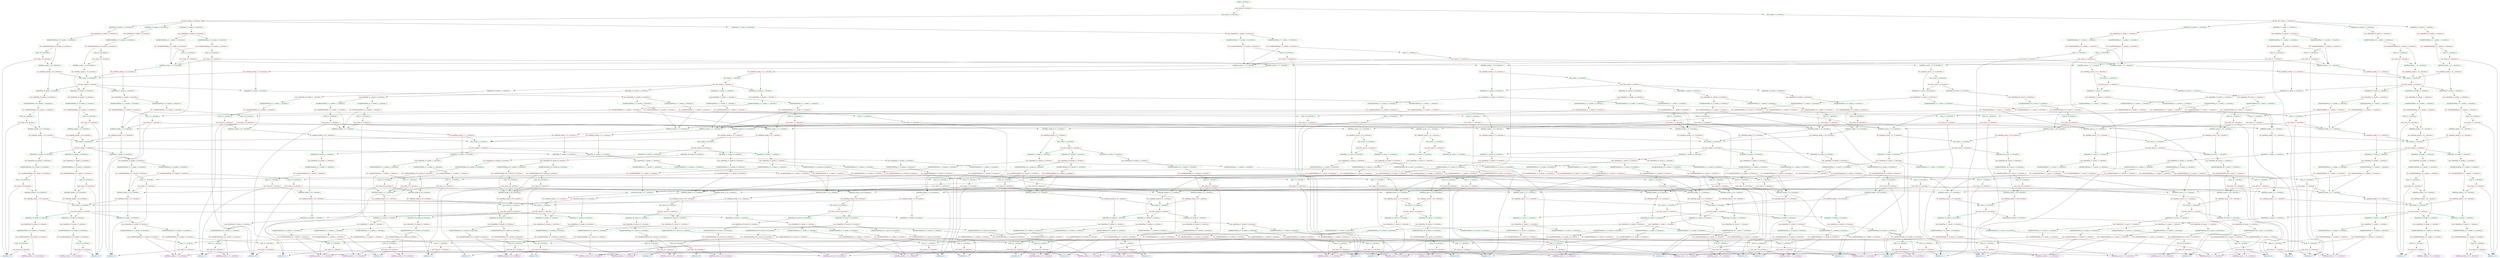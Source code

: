 digraph G {
0 [label="smoke_2_iteration_4", shape=oval, color=limegreen];
1 [label="scale_smoke_2_iteration_4", shape=box, color=tomato];
2 [label="dist_smoke_2_0_iteration_4", shape=oval, color=limegreen];
3 [label="mul_dist_smoke_2_0_iteration_4", shape=box, color=tomato];
4 [label="cliqueMsg_16_smoke_2_0_iteration_4", shape=oval, color=limegreen];
5 [label="sum_cliqueMsg_16_smoke_2_0_iteration_4", shape=box, color=tomato];
6 [label="valueByNodeMsg_16_0_smoke_2_0_iteration_4", shape=oval, color=limegreen];
7 [label="div_valueByNodeMsg_16_0_smoke_2_0_iteration_4", shape=box, color=tomato];
8 [label="value_16_0_iteration_4", shape=oval, color=limegreen];
9 [label="mul_value_16_0_iteration_4", shape=box, color=tomato];
10 [label="potential_16_0", shape=oval, color=dodgerblue];
11 [label="nodeMsg_smoke_2_16_0_iteration_3", shape=oval, color=limegreen];
12 [label="div_nodeMsg_smoke_2_16_0_iteration_3", shape=box, color=tomato];
13 [label="dist_smoke_2_0_iteration_3", shape=oval, color=limegreen];
14 [label="mul_dist_smoke_2_0_iteration_3", shape=box, color=tomato];
15 [label="cliqueMsg_16_smoke_2_0_iteration_3", shape=oval, color=limegreen];
16 [label="sum_cliqueMsg_16_smoke_2_0_iteration_3", shape=box, color=tomato];
17 [label="valueByNodeMsg_16_0_smoke_2_0_iteration_3", shape=oval, color=limegreen];
18 [label="div_valueByNodeMsg_16_0_smoke_2_0_iteration_3", shape=box, color=tomato];
19 [label="value_16_0_iteration_3", shape=oval, color=limegreen];
20 [label="mul_value_16_0_iteration_3", shape=box, color=tomato];
21 [label="nodeMsg_smoke_2_16_0_iteration_2", shape=oval, color=limegreen];
22 [label="div_nodeMsg_smoke_2_16_0_iteration_2", shape=box, color=tomato];
23 [label="dist_smoke_2_0_iteration_2", shape=oval, color=limegreen];
24 [label="mul_dist_smoke_2_0_iteration_2", shape=box, color=tomato];
25 [label="cliqueMsg_16_smoke_2_0_iteration_2", shape=oval, color=limegreen];
26 [label="sum_cliqueMsg_16_smoke_2_0_iteration_2", shape=box, color=tomato];
27 [label="valueByNodeMsg_16_0_smoke_2_0_iteration_2", shape=oval, color=limegreen];
28 [label="div_valueByNodeMsg_16_0_smoke_2_0_iteration_2", shape=box, color=tomato];
29 [label="value_16_0_iteration_2", shape=oval, color=limegreen];
30 [label="mul_value_16_0_iteration_2", shape=box, color=tomato];
31 [label="nodeMsg_smoke_2_16_0_iteration_1", shape=oval, color=limegreen];
32 [label="div_nodeMsg_smoke_2_16_0_iteration_1", shape=box, color=tomato];
33 [label="dist_smoke_2_0_iteration_1", shape=oval, color=limegreen];
34 [label="mul_dist_smoke_2_0_iteration_1", shape=box, color=tomato];
35 [label="cliqueMsg_16_smoke_2_0_iteration_1", shape=oval, color=limegreen];
36 [label="sum_cliqueMsg_16_smoke_2_0_iteration_1", shape=box, color=tomato];
37 [label="valueByNodeMsg_16_0_smoke_2_0_iteration_1", shape=oval, color=limegreen];
38 [label="div_valueByNodeMsg_16_0_smoke_2_0_iteration_1", shape=box, color=tomato];
39 [label="value_16_0_iteration_1", shape=oval, color=limegreen];
40 [label="mul_value_16_0_iteration_1", shape=box, color=tomato];
41 [label="nodeMsg_smoke_2_16_0_iteration_0", shape=oval, color=darkviolet];
42 [label="cliqueMsg_22_smoke_2_0_iteration_1", shape=oval, color=limegreen];
43 [label="sum_cliqueMsg_22_smoke_2_0_iteration_1", shape=box, color=tomato];
44 [label="valueByNodeMsg_22_0_smoke_2_0_iteration_1", shape=oval, color=limegreen];
45 [label="div_valueByNodeMsg_22_0_smoke_2_0_iteration_1", shape=box, color=tomato];
46 [label="value_22_0_iteration_1", shape=oval, color=limegreen];
47 [label="mul_value_22_0_iteration_1", shape=box, color=tomato];
48 [label="potential_22_0", shape=oval, color=dodgerblue];
49 [label="nodeMsg_smoke_5_22_0_iteration_0", shape=oval, color=darkviolet];
50 [label="nodeMsg_smoke_2_22_0_iteration_0", shape=oval, color=darkviolet];
51 [label="valueByNodeMsg_22_1_smoke_2_0_iteration_1", shape=oval, color=limegreen];
52 [label="div_valueByNodeMsg_22_1_smoke_2_0_iteration_1", shape=box, color=tomato];
53 [label="value_22_1_iteration_1", shape=oval, color=limegreen];
54 [label="mul_value_22_1_iteration_1", shape=box, color=tomato];
55 [label="potential_22_1", shape=oval, color=dodgerblue];
56 [label="nodeMsg_smoke_5_22_1_iteration_0", shape=oval, color=darkviolet];
57 [label="cliqueMsg_23_smoke_2_0_iteration_1", shape=oval, color=limegreen];
58 [label="sum_cliqueMsg_23_smoke_2_0_iteration_1", shape=box, color=tomato];
59 [label="valueByNodeMsg_23_0_smoke_2_0_iteration_1", shape=oval, color=limegreen];
60 [label="div_valueByNodeMsg_23_0_smoke_2_0_iteration_1", shape=box, color=tomato];
61 [label="value_23_0_iteration_1", shape=oval, color=limegreen];
62 [label="mul_value_23_0_iteration_1", shape=box, color=tomato];
63 [label="potential_23_0", shape=oval, color=dodgerblue];
64 [label="nodeMsg_smoke_2_23_0_iteration_0", shape=oval, color=darkviolet];
65 [label="cliqueMsg_37_smoke_2_0_iteration_1", shape=oval, color=limegreen];
66 [label="sum_cliqueMsg_37_smoke_2_0_iteration_1", shape=box, color=tomato];
67 [label="valueByNodeMsg_37_0_smoke_2_0_iteration_1", shape=oval, color=limegreen];
68 [label="div_valueByNodeMsg_37_0_smoke_2_0_iteration_1", shape=box, color=tomato];
69 [label="value_37_0_iteration_1", shape=oval, color=limegreen];
70 [label="mul_value_37_0_iteration_1", shape=box, color=tomato];
71 [label="potential_37_0", shape=oval, color=dodgerblue];
72 [label="nodeMsg_smoke_2_37_0_iteration_0", shape=oval, color=darkviolet];
73 [label="nodeMsg_cancer_2_37_0_iteration_0", shape=oval, color=darkviolet];
74 [label="valueByNodeMsg_37_2_smoke_2_0_iteration_1", shape=oval, color=limegreen];
75 [label="div_valueByNodeMsg_37_2_smoke_2_0_iteration_1", shape=box, color=tomato];
76 [label="value_37_2_iteration_1", shape=oval, color=limegreen];
77 [label="mul_value_37_2_iteration_1", shape=box, color=tomato];
78 [label="potential_37_2", shape=oval, color=dodgerblue];
79 [label="nodeMsg_cancer_2_37_1_iteration_0", shape=oval, color=darkviolet];
80 [label="cliqueMsg_22_smoke_2_0_iteration_2", shape=oval, color=limegreen];
81 [label="sum_cliqueMsg_22_smoke_2_0_iteration_2", shape=box, color=tomato];
82 [label="valueByNodeMsg_22_0_smoke_2_0_iteration_2", shape=oval, color=limegreen];
83 [label="div_valueByNodeMsg_22_0_smoke_2_0_iteration_2", shape=box, color=tomato];
84 [label="value_22_0_iteration_2", shape=oval, color=limegreen];
85 [label="mul_value_22_0_iteration_2", shape=box, color=tomato];
86 [label="nodeMsg_smoke_5_22_0_iteration_1", shape=oval, color=limegreen];
87 [label="div_nodeMsg_smoke_5_22_0_iteration_1", shape=box, color=tomato];
88 [label="dist_smoke_5_0_iteration_1", shape=oval, color=limegreen];
89 [label="mul_dist_smoke_5_0_iteration_1", shape=box, color=tomato];
90 [label="cliqueMsg_18_smoke_5_0_iteration_1", shape=oval, color=limegreen];
91 [label="sum_cliqueMsg_18_smoke_5_0_iteration_1", shape=box, color=tomato];
92 [label="valueByNodeMsg_18_0_smoke_5_0_iteration_1", shape=oval, color=limegreen];
93 [label="div_valueByNodeMsg_18_0_smoke_5_0_iteration_1", shape=box, color=tomato];
94 [label="value_18_0_iteration_1", shape=oval, color=limegreen];
95 [label="mul_value_18_0_iteration_1", shape=box, color=tomato];
96 [label="potential_18_0", shape=oval, color=dodgerblue];
97 [label="nodeMsg_smoke_5_18_0_iteration_0", shape=oval, color=darkviolet];
98 [label="cliqueMsg_21_smoke_5_0_iteration_1", shape=oval, color=limegreen];
99 [label="sum_cliqueMsg_21_smoke_5_0_iteration_1", shape=box, color=tomato];
100 [label="valueByNodeMsg_21_0_smoke_5_0_iteration_1", shape=oval, color=limegreen];
101 [label="div_valueByNodeMsg_21_0_smoke_5_0_iteration_1", shape=box, color=tomato];
102 [label="value_21_0_iteration_1", shape=oval, color=limegreen];
103 [label="mul_value_21_0_iteration_1", shape=box, color=tomato];
104 [label="potential_21_0", shape=oval, color=dodgerblue];
105 [label="nodeMsg_smoke_6_21_0_iteration_0", shape=oval, color=darkviolet];
106 [label="nodeMsg_smoke_5_21_0_iteration_0", shape=oval, color=darkviolet];
107 [label="valueByNodeMsg_21_1_smoke_5_0_iteration_1", shape=oval, color=limegreen];
108 [label="div_valueByNodeMsg_21_1_smoke_5_0_iteration_1", shape=box, color=tomato];
109 [label="value_21_1_iteration_1", shape=oval, color=limegreen];
110 [label="mul_value_21_1_iteration_1", shape=box, color=tomato];
111 [label="potential_21_1", shape=oval, color=dodgerblue];
112 [label="nodeMsg_smoke_6_21_1_iteration_0", shape=oval, color=darkviolet];
113 [label="cliqueMsg_22_smoke_5_0_iteration_1", shape=oval, color=limegreen];
114 [label="sum_cliqueMsg_22_smoke_5_0_iteration_1", shape=box, color=tomato];
115 [label="valueByNodeMsg_22_0_smoke_5_0_iteration_1", shape=oval, color=limegreen];
116 [label="div_valueByNodeMsg_22_0_smoke_5_0_iteration_1", shape=box, color=tomato];
117 [label="valueByNodeMsg_22_2_smoke_5_0_iteration_1", shape=oval, color=limegreen];
118 [label="div_valueByNodeMsg_22_2_smoke_5_0_iteration_1", shape=box, color=tomato];
119 [label="value_22_2_iteration_1", shape=oval, color=limegreen];
120 [label="mul_value_22_2_iteration_1", shape=box, color=tomato];
121 [label="potential_22_2", shape=oval, color=dodgerblue];
122 [label="nodeMsg_smoke_2_22_1_iteration_0", shape=oval, color=darkviolet];
123 [label="cliqueMsg_31_smoke_5_0_iteration_1", shape=oval, color=limegreen];
124 [label="sum_cliqueMsg_31_smoke_5_0_iteration_1", shape=box, color=tomato];
125 [label="valueByNodeMsg_31_0_smoke_5_0_iteration_1", shape=oval, color=limegreen];
126 [label="div_valueByNodeMsg_31_0_smoke_5_0_iteration_1", shape=box, color=tomato];
127 [label="value_31_0_iteration_1", shape=oval, color=limegreen];
128 [label="mul_value_31_0_iteration_1", shape=box, color=tomato];
129 [label="potential_31_0", shape=oval, color=dodgerblue];
130 [label="nodeMsg_smoke_5_31_0_iteration_0", shape=oval, color=darkviolet];
131 [label="nodeMsg_cancer_5_31_0_iteration_0", shape=oval, color=darkviolet];
132 [label="valueByNodeMsg_31_2_smoke_5_0_iteration_1", shape=oval, color=limegreen];
133 [label="div_valueByNodeMsg_31_2_smoke_5_0_iteration_1", shape=box, color=tomato];
134 [label="value_31_2_iteration_1", shape=oval, color=limegreen];
135 [label="mul_value_31_2_iteration_1", shape=box, color=tomato];
136 [label="potential_31_2", shape=oval, color=dodgerblue];
137 [label="nodeMsg_cancer_5_31_1_iteration_0", shape=oval, color=darkviolet];
138 [label="nodeMsg_smoke_2_22_0_iteration_1", shape=oval, color=limegreen];
139 [label="div_nodeMsg_smoke_2_22_0_iteration_1", shape=box, color=tomato];
140 [label="valueByNodeMsg_22_1_smoke_2_0_iteration_2", shape=oval, color=limegreen];
141 [label="div_valueByNodeMsg_22_1_smoke_2_0_iteration_2", shape=box, color=tomato];
142 [label="value_22_1_iteration_2", shape=oval, color=limegreen];
143 [label="mul_value_22_1_iteration_2", shape=box, color=tomato];
144 [label="nodeMsg_smoke_5_22_1_iteration_1", shape=oval, color=limegreen];
145 [label="div_nodeMsg_smoke_5_22_1_iteration_1", shape=box, color=tomato];
146 [label="dist_smoke_5_1_iteration_1", shape=oval, color=limegreen];
147 [label="mul_dist_smoke_5_1_iteration_1", shape=box, color=tomato];
148 [label="cliqueMsg_18_smoke_5_1_iteration_1", shape=oval, color=limegreen];
149 [label="sum_cliqueMsg_18_smoke_5_1_iteration_1", shape=box, color=tomato];
150 [label="valueByNodeMsg_18_1_smoke_5_1_iteration_1", shape=oval, color=limegreen];
151 [label="div_valueByNodeMsg_18_1_smoke_5_1_iteration_1", shape=box, color=tomato];
152 [label="value_18_1_iteration_1", shape=oval, color=limegreen];
153 [label="mul_value_18_1_iteration_1", shape=box, color=tomato];
154 [label="potential_18_1", shape=oval, color=dodgerblue];
155 [label="nodeMsg_smoke_5_18_1_iteration_0", shape=oval, color=darkviolet];
156 [label="cliqueMsg_21_smoke_5_1_iteration_1", shape=oval, color=limegreen];
157 [label="sum_cliqueMsg_21_smoke_5_1_iteration_1", shape=box, color=tomato];
158 [label="valueByNodeMsg_21_2_smoke_5_1_iteration_1", shape=oval, color=limegreen];
159 [label="div_valueByNodeMsg_21_2_smoke_5_1_iteration_1", shape=box, color=tomato];
160 [label="value_21_2_iteration_1", shape=oval, color=limegreen];
161 [label="mul_value_21_2_iteration_1", shape=box, color=tomato];
162 [label="potential_21_2", shape=oval, color=dodgerblue];
163 [label="nodeMsg_smoke_5_21_1_iteration_0", shape=oval, color=darkviolet];
164 [label="valueByNodeMsg_21_3_smoke_5_1_iteration_1", shape=oval, color=limegreen];
165 [label="div_valueByNodeMsg_21_3_smoke_5_1_iteration_1", shape=box, color=tomato];
166 [label="value_21_3_iteration_1", shape=oval, color=limegreen];
167 [label="mul_value_21_3_iteration_1", shape=box, color=tomato];
168 [label="potential_21_3", shape=oval, color=dodgerblue];
169 [label="cliqueMsg_22_smoke_5_1_iteration_1", shape=oval, color=limegreen];
170 [label="sum_cliqueMsg_22_smoke_5_1_iteration_1", shape=box, color=tomato];
171 [label="valueByNodeMsg_22_1_smoke_5_1_iteration_1", shape=oval, color=limegreen];
172 [label="div_valueByNodeMsg_22_1_smoke_5_1_iteration_1", shape=box, color=tomato];
173 [label="valueByNodeMsg_22_3_smoke_5_1_iteration_1", shape=oval, color=limegreen];
174 [label="div_valueByNodeMsg_22_3_smoke_5_1_iteration_1", shape=box, color=tomato];
175 [label="value_22_3_iteration_1", shape=oval, color=limegreen];
176 [label="mul_value_22_3_iteration_1", shape=box, color=tomato];
177 [label="potential_22_3", shape=oval, color=dodgerblue];
178 [label="cliqueMsg_31_smoke_5_1_iteration_1", shape=oval, color=limegreen];
179 [label="sum_cliqueMsg_31_smoke_5_1_iteration_1", shape=box, color=tomato];
180 [label="valueByNodeMsg_31_1_smoke_5_1_iteration_1", shape=oval, color=limegreen];
181 [label="div_valueByNodeMsg_31_1_smoke_5_1_iteration_1", shape=box, color=tomato];
182 [label="value_31_1_iteration_1", shape=oval, color=limegreen];
183 [label="mul_value_31_1_iteration_1", shape=box, color=tomato];
184 [label="potential_31_1", shape=oval, color=dodgerblue];
185 [label="nodeMsg_smoke_5_31_1_iteration_0", shape=oval, color=darkviolet];
186 [label="valueByNodeMsg_31_3_smoke_5_1_iteration_1", shape=oval, color=limegreen];
187 [label="div_valueByNodeMsg_31_3_smoke_5_1_iteration_1", shape=box, color=tomato];
188 [label="value_31_3_iteration_1", shape=oval, color=limegreen];
189 [label="mul_value_31_3_iteration_1", shape=box, color=tomato];
190 [label="potential_31_3", shape=oval, color=dodgerblue];
191 [label="cliqueMsg_23_smoke_2_0_iteration_2", shape=oval, color=limegreen];
192 [label="sum_cliqueMsg_23_smoke_2_0_iteration_2", shape=box, color=tomato];
193 [label="valueByNodeMsg_23_0_smoke_2_0_iteration_2", shape=oval, color=limegreen];
194 [label="div_valueByNodeMsg_23_0_smoke_2_0_iteration_2", shape=box, color=tomato];
195 [label="value_23_0_iteration_2", shape=oval, color=limegreen];
196 [label="mul_value_23_0_iteration_2", shape=box, color=tomato];
197 [label="nodeMsg_smoke_2_23_0_iteration_1", shape=oval, color=limegreen];
198 [label="div_nodeMsg_smoke_2_23_0_iteration_1", shape=box, color=tomato];
199 [label="cliqueMsg_37_smoke_2_0_iteration_2", shape=oval, color=limegreen];
200 [label="sum_cliqueMsg_37_smoke_2_0_iteration_2", shape=box, color=tomato];
201 [label="valueByNodeMsg_37_0_smoke_2_0_iteration_2", shape=oval, color=limegreen];
202 [label="div_valueByNodeMsg_37_0_smoke_2_0_iteration_2", shape=box, color=tomato];
203 [label="value_37_0_iteration_2", shape=oval, color=limegreen];
204 [label="mul_value_37_0_iteration_2", shape=box, color=tomato];
205 [label="nodeMsg_smoke_2_37_0_iteration_1", shape=oval, color=limegreen];
206 [label="div_nodeMsg_smoke_2_37_0_iteration_1", shape=box, color=tomato];
207 [label="nodeMsg_cancer_2_37_0_iteration_1", shape=oval, color=limegreen];
208 [label="div_nodeMsg_cancer_2_37_0_iteration_1", shape=box, color=tomato];
209 [label="dist_cancer_2_0_iteration_1", shape=oval, color=limegreen];
210 [label="mul_dist_cancer_2_0_iteration_1", shape=box, color=tomato];
211 [label="cliqueMsg_36_cancer_2_0_iteration_1", shape=oval, color=limegreen];
212 [label="sum_cliqueMsg_36_cancer_2_0_iteration_1", shape=box, color=tomato];
213 [label="valueByNodeMsg_36_0_cancer_2_0_iteration_1", shape=oval, color=limegreen];
214 [label="div_valueByNodeMsg_36_0_cancer_2_0_iteration_1", shape=box, color=tomato];
215 [label="value_36_0_iteration_1", shape=oval, color=limegreen];
216 [label="mul_value_36_0_iteration_1", shape=box, color=tomato];
217 [label="potential_36_0", shape=oval, color=dodgerblue];
218 [label="nodeMsg_cancer_2_36_0_iteration_0", shape=oval, color=darkviolet];
219 [label="cliqueMsg_37_cancer_2_0_iteration_1", shape=oval, color=limegreen];
220 [label="sum_cliqueMsg_37_cancer_2_0_iteration_1", shape=box, color=tomato];
221 [label="valueByNodeMsg_37_0_cancer_2_0_iteration_1", shape=oval, color=limegreen];
222 [label="div_valueByNodeMsg_37_0_cancer_2_0_iteration_1", shape=box, color=tomato];
223 [label="valueByNodeMsg_37_1_cancer_2_0_iteration_1", shape=oval, color=limegreen];
224 [label="div_valueByNodeMsg_37_1_cancer_2_0_iteration_1", shape=box, color=tomato];
225 [label="value_37_1_iteration_1", shape=oval, color=limegreen];
226 [label="mul_value_37_1_iteration_1", shape=box, color=tomato];
227 [label="potential_37_1", shape=oval, color=dodgerblue];
228 [label="nodeMsg_smoke_2_37_1_iteration_0", shape=oval, color=darkviolet];
229 [label="valueByNodeMsg_37_2_smoke_2_0_iteration_2", shape=oval, color=limegreen];
230 [label="div_valueByNodeMsg_37_2_smoke_2_0_iteration_2", shape=box, color=tomato];
231 [label="value_37_2_iteration_2", shape=oval, color=limegreen];
232 [label="mul_value_37_2_iteration_2", shape=box, color=tomato];
233 [label="nodeMsg_cancer_2_37_1_iteration_1", shape=oval, color=limegreen];
234 [label="div_nodeMsg_cancer_2_37_1_iteration_1", shape=box, color=tomato];
235 [label="dist_cancer_2_1_iteration_1", shape=oval, color=limegreen];
236 [label="mul_dist_cancer_2_1_iteration_1", shape=box, color=tomato];
237 [label="cliqueMsg_36_cancer_2_1_iteration_1", shape=oval, color=limegreen];
238 [label="sum_cliqueMsg_36_cancer_2_1_iteration_1", shape=box, color=tomato];
239 [label="valueByNodeMsg_36_1_cancer_2_1_iteration_1", shape=oval, color=limegreen];
240 [label="div_valueByNodeMsg_36_1_cancer_2_1_iteration_1", shape=box, color=tomato];
241 [label="value_36_1_iteration_1", shape=oval, color=limegreen];
242 [label="mul_value_36_1_iteration_1", shape=box, color=tomato];
243 [label="potential_36_1", shape=oval, color=dodgerblue];
244 [label="nodeMsg_cancer_2_36_1_iteration_0", shape=oval, color=darkviolet];
245 [label="cliqueMsg_37_cancer_2_1_iteration_1", shape=oval, color=limegreen];
246 [label="sum_cliqueMsg_37_cancer_2_1_iteration_1", shape=box, color=tomato];
247 [label="valueByNodeMsg_37_2_cancer_2_1_iteration_1", shape=oval, color=limegreen];
248 [label="div_valueByNodeMsg_37_2_cancer_2_1_iteration_1", shape=box, color=tomato];
249 [label="valueByNodeMsg_37_3_cancer_2_1_iteration_1", shape=oval, color=limegreen];
250 [label="div_valueByNodeMsg_37_3_cancer_2_1_iteration_1", shape=box, color=tomato];
251 [label="value_37_3_iteration_1", shape=oval, color=limegreen];
252 [label="mul_value_37_3_iteration_1", shape=box, color=tomato];
253 [label="potential_37_3", shape=oval, color=dodgerblue];
254 [label="cliqueMsg_22_smoke_2_0_iteration_3", shape=oval, color=limegreen];
255 [label="sum_cliqueMsg_22_smoke_2_0_iteration_3", shape=box, color=tomato];
256 [label="valueByNodeMsg_22_0_smoke_2_0_iteration_3", shape=oval, color=limegreen];
257 [label="div_valueByNodeMsg_22_0_smoke_2_0_iteration_3", shape=box, color=tomato];
258 [label="value_22_0_iteration_3", shape=oval, color=limegreen];
259 [label="mul_value_22_0_iteration_3", shape=box, color=tomato];
260 [label="nodeMsg_smoke_5_22_0_iteration_2", shape=oval, color=limegreen];
261 [label="div_nodeMsg_smoke_5_22_0_iteration_2", shape=box, color=tomato];
262 [label="dist_smoke_5_0_iteration_2", shape=oval, color=limegreen];
263 [label="mul_dist_smoke_5_0_iteration_2", shape=box, color=tomato];
264 [label="cliqueMsg_18_smoke_5_0_iteration_2", shape=oval, color=limegreen];
265 [label="sum_cliqueMsg_18_smoke_5_0_iteration_2", shape=box, color=tomato];
266 [label="valueByNodeMsg_18_0_smoke_5_0_iteration_2", shape=oval, color=limegreen];
267 [label="div_valueByNodeMsg_18_0_smoke_5_0_iteration_2", shape=box, color=tomato];
268 [label="value_18_0_iteration_2", shape=oval, color=limegreen];
269 [label="mul_value_18_0_iteration_2", shape=box, color=tomato];
270 [label="nodeMsg_smoke_5_18_0_iteration_1", shape=oval, color=limegreen];
271 [label="div_nodeMsg_smoke_5_18_0_iteration_1", shape=box, color=tomato];
272 [label="cliqueMsg_21_smoke_5_0_iteration_2", shape=oval, color=limegreen];
273 [label="sum_cliqueMsg_21_smoke_5_0_iteration_2", shape=box, color=tomato];
274 [label="valueByNodeMsg_21_0_smoke_5_0_iteration_2", shape=oval, color=limegreen];
275 [label="div_valueByNodeMsg_21_0_smoke_5_0_iteration_2", shape=box, color=tomato];
276 [label="value_21_0_iteration_2", shape=oval, color=limegreen];
277 [label="mul_value_21_0_iteration_2", shape=box, color=tomato];
278 [label="nodeMsg_smoke_6_21_0_iteration_1", shape=oval, color=limegreen];
279 [label="div_nodeMsg_smoke_6_21_0_iteration_1", shape=box, color=tomato];
280 [label="dist_smoke_6_0_iteration_1", shape=oval, color=limegreen];
281 [label="mul_dist_smoke_6_0_iteration_1", shape=box, color=tomato];
282 [label="cliqueMsg_20_smoke_6_0_iteration_1", shape=oval, color=limegreen];
283 [label="sum_cliqueMsg_20_smoke_6_0_iteration_1", shape=box, color=tomato];
284 [label="valueByNodeMsg_20_0_smoke_6_0_iteration_1", shape=oval, color=limegreen];
285 [label="div_valueByNodeMsg_20_0_smoke_6_0_iteration_1", shape=box, color=tomato];
286 [label="value_20_0_iteration_1", shape=oval, color=limegreen];
287 [label="mul_value_20_0_iteration_1", shape=box, color=tomato];
288 [label="potential_20_0", shape=oval, color=dodgerblue];
289 [label="nodeMsg_smoke_6_20_0_iteration_0", shape=oval, color=darkviolet];
290 [label="cliqueMsg_21_smoke_6_0_iteration_1", shape=oval, color=limegreen];
291 [label="sum_cliqueMsg_21_smoke_6_0_iteration_1", shape=box, color=tomato];
292 [label="valueByNodeMsg_21_0_smoke_6_0_iteration_1", shape=oval, color=limegreen];
293 [label="div_valueByNodeMsg_21_0_smoke_6_0_iteration_1", shape=box, color=tomato];
294 [label="valueByNodeMsg_21_2_smoke_6_0_iteration_1", shape=oval, color=limegreen];
295 [label="div_valueByNodeMsg_21_2_smoke_6_0_iteration_1", shape=box, color=tomato];
296 [label="cliqueMsg_29_smoke_6_0_iteration_1", shape=oval, color=limegreen];
297 [label="sum_cliqueMsg_29_smoke_6_0_iteration_1", shape=box, color=tomato];
298 [label="valueByNodeMsg_29_0_smoke_6_0_iteration_1", shape=oval, color=limegreen];
299 [label="div_valueByNodeMsg_29_0_smoke_6_0_iteration_1", shape=box, color=tomato];
300 [label="value_29_0_iteration_1", shape=oval, color=limegreen];
301 [label="mul_value_29_0_iteration_1", shape=box, color=tomato];
302 [label="potential_29_0", shape=oval, color=dodgerblue];
303 [label="nodeMsg_smoke_6_29_0_iteration_0", shape=oval, color=darkviolet];
304 [label="nodeMsg_cancer_6_29_0_iteration_0", shape=oval, color=darkviolet];
305 [label="valueByNodeMsg_29_2_smoke_6_0_iteration_1", shape=oval, color=limegreen];
306 [label="div_valueByNodeMsg_29_2_smoke_6_0_iteration_1", shape=box, color=tomato];
307 [label="value_29_2_iteration_1", shape=oval, color=limegreen];
308 [label="mul_value_29_2_iteration_1", shape=box, color=tomato];
309 [label="potential_29_2", shape=oval, color=dodgerblue];
310 [label="nodeMsg_cancer_6_29_1_iteration_0", shape=oval, color=darkviolet];
311 [label="nodeMsg_smoke_5_21_0_iteration_1", shape=oval, color=limegreen];
312 [label="div_nodeMsg_smoke_5_21_0_iteration_1", shape=box, color=tomato];
313 [label="valueByNodeMsg_21_1_smoke_5_0_iteration_2", shape=oval, color=limegreen];
314 [label="div_valueByNodeMsg_21_1_smoke_5_0_iteration_2", shape=box, color=tomato];
315 [label="value_21_1_iteration_2", shape=oval, color=limegreen];
316 [label="mul_value_21_1_iteration_2", shape=box, color=tomato];
317 [label="nodeMsg_smoke_6_21_1_iteration_1", shape=oval, color=limegreen];
318 [label="div_nodeMsg_smoke_6_21_1_iteration_1", shape=box, color=tomato];
319 [label="dist_smoke_6_1_iteration_1", shape=oval, color=limegreen];
320 [label="mul_dist_smoke_6_1_iteration_1", shape=box, color=tomato];
321 [label="cliqueMsg_20_smoke_6_1_iteration_1", shape=oval, color=limegreen];
322 [label="sum_cliqueMsg_20_smoke_6_1_iteration_1", shape=box, color=tomato];
323 [label="valueByNodeMsg_20_1_smoke_6_1_iteration_1", shape=oval, color=limegreen];
324 [label="div_valueByNodeMsg_20_1_smoke_6_1_iteration_1", shape=box, color=tomato];
325 [label="value_20_1_iteration_1", shape=oval, color=limegreen];
326 [label="mul_value_20_1_iteration_1", shape=box, color=tomato];
327 [label="potential_20_1", shape=oval, color=dodgerblue];
328 [label="nodeMsg_smoke_6_20_1_iteration_0", shape=oval, color=darkviolet];
329 [label="cliqueMsg_21_smoke_6_1_iteration_1", shape=oval, color=limegreen];
330 [label="sum_cliqueMsg_21_smoke_6_1_iteration_1", shape=box, color=tomato];
331 [label="valueByNodeMsg_21_1_smoke_6_1_iteration_1", shape=oval, color=limegreen];
332 [label="div_valueByNodeMsg_21_1_smoke_6_1_iteration_1", shape=box, color=tomato];
333 [label="valueByNodeMsg_21_3_smoke_6_1_iteration_1", shape=oval, color=limegreen];
334 [label="div_valueByNodeMsg_21_3_smoke_6_1_iteration_1", shape=box, color=tomato];
335 [label="cliqueMsg_29_smoke_6_1_iteration_1", shape=oval, color=limegreen];
336 [label="sum_cliqueMsg_29_smoke_6_1_iteration_1", shape=box, color=tomato];
337 [label="valueByNodeMsg_29_1_smoke_6_1_iteration_1", shape=oval, color=limegreen];
338 [label="div_valueByNodeMsg_29_1_smoke_6_1_iteration_1", shape=box, color=tomato];
339 [label="value_29_1_iteration_1", shape=oval, color=limegreen];
340 [label="mul_value_29_1_iteration_1", shape=box, color=tomato];
341 [label="potential_29_1", shape=oval, color=dodgerblue];
342 [label="nodeMsg_smoke_6_29_1_iteration_0", shape=oval, color=darkviolet];
343 [label="valueByNodeMsg_29_3_smoke_6_1_iteration_1", shape=oval, color=limegreen];
344 [label="div_valueByNodeMsg_29_3_smoke_6_1_iteration_1", shape=box, color=tomato];
345 [label="value_29_3_iteration_1", shape=oval, color=limegreen];
346 [label="mul_value_29_3_iteration_1", shape=box, color=tomato];
347 [label="potential_29_3", shape=oval, color=dodgerblue];
348 [label="cliqueMsg_22_smoke_5_0_iteration_2", shape=oval, color=limegreen];
349 [label="sum_cliqueMsg_22_smoke_5_0_iteration_2", shape=box, color=tomato];
350 [label="valueByNodeMsg_22_0_smoke_5_0_iteration_2", shape=oval, color=limegreen];
351 [label="div_valueByNodeMsg_22_0_smoke_5_0_iteration_2", shape=box, color=tomato];
352 [label="valueByNodeMsg_22_2_smoke_5_0_iteration_2", shape=oval, color=limegreen];
353 [label="div_valueByNodeMsg_22_2_smoke_5_0_iteration_2", shape=box, color=tomato];
354 [label="value_22_2_iteration_2", shape=oval, color=limegreen];
355 [label="mul_value_22_2_iteration_2", shape=box, color=tomato];
356 [label="nodeMsg_smoke_2_22_1_iteration_1", shape=oval, color=limegreen];
357 [label="div_nodeMsg_smoke_2_22_1_iteration_1", shape=box, color=tomato];
358 [label="dist_smoke_2_1_iteration_1", shape=oval, color=limegreen];
359 [label="mul_dist_smoke_2_1_iteration_1", shape=box, color=tomato];
360 [label="cliqueMsg_16_smoke_2_1_iteration_1", shape=oval, color=limegreen];
361 [label="sum_cliqueMsg_16_smoke_2_1_iteration_1", shape=box, color=tomato];
362 [label="valueByNodeMsg_16_1_smoke_2_1_iteration_1", shape=oval, color=limegreen];
363 [label="div_valueByNodeMsg_16_1_smoke_2_1_iteration_1", shape=box, color=tomato];
364 [label="value_16_1_iteration_1", shape=oval, color=limegreen];
365 [label="mul_value_16_1_iteration_1", shape=box, color=tomato];
366 [label="potential_16_1", shape=oval, color=dodgerblue];
367 [label="nodeMsg_smoke_2_16_1_iteration_0", shape=oval, color=darkviolet];
368 [label="cliqueMsg_22_smoke_2_1_iteration_1", shape=oval, color=limegreen];
369 [label="sum_cliqueMsg_22_smoke_2_1_iteration_1", shape=box, color=tomato];
370 [label="valueByNodeMsg_22_2_smoke_2_1_iteration_1", shape=oval, color=limegreen];
371 [label="div_valueByNodeMsg_22_2_smoke_2_1_iteration_1", shape=box, color=tomato];
372 [label="valueByNodeMsg_22_3_smoke_2_1_iteration_1", shape=oval, color=limegreen];
373 [label="div_valueByNodeMsg_22_3_smoke_2_1_iteration_1", shape=box, color=tomato];
374 [label="cliqueMsg_23_smoke_2_1_iteration_1", shape=oval, color=limegreen];
375 [label="sum_cliqueMsg_23_smoke_2_1_iteration_1", shape=box, color=tomato];
376 [label="valueByNodeMsg_23_1_smoke_2_1_iteration_1", shape=oval, color=limegreen];
377 [label="div_valueByNodeMsg_23_1_smoke_2_1_iteration_1", shape=box, color=tomato];
378 [label="value_23_1_iteration_1", shape=oval, color=limegreen];
379 [label="mul_value_23_1_iteration_1", shape=box, color=tomato];
380 [label="potential_23_1", shape=oval, color=dodgerblue];
381 [label="nodeMsg_smoke_2_23_1_iteration_0", shape=oval, color=darkviolet];
382 [label="cliqueMsg_37_smoke_2_1_iteration_1", shape=oval, color=limegreen];
383 [label="sum_cliqueMsg_37_smoke_2_1_iteration_1", shape=box, color=tomato];
384 [label="valueByNodeMsg_37_1_smoke_2_1_iteration_1", shape=oval, color=limegreen];
385 [label="div_valueByNodeMsg_37_1_smoke_2_1_iteration_1", shape=box, color=tomato];
386 [label="valueByNodeMsg_37_3_smoke_2_1_iteration_1", shape=oval, color=limegreen];
387 [label="div_valueByNodeMsg_37_3_smoke_2_1_iteration_1", shape=box, color=tomato];
388 [label="cliqueMsg_31_smoke_5_0_iteration_2", shape=oval, color=limegreen];
389 [label="sum_cliqueMsg_31_smoke_5_0_iteration_2", shape=box, color=tomato];
390 [label="valueByNodeMsg_31_0_smoke_5_0_iteration_2", shape=oval, color=limegreen];
391 [label="div_valueByNodeMsg_31_0_smoke_5_0_iteration_2", shape=box, color=tomato];
392 [label="value_31_0_iteration_2", shape=oval, color=limegreen];
393 [label="mul_value_31_0_iteration_2", shape=box, color=tomato];
394 [label="nodeMsg_smoke_5_31_0_iteration_1", shape=oval, color=limegreen];
395 [label="div_nodeMsg_smoke_5_31_0_iteration_1", shape=box, color=tomato];
396 [label="nodeMsg_cancer_5_31_0_iteration_1", shape=oval, color=limegreen];
397 [label="div_nodeMsg_cancer_5_31_0_iteration_1", shape=box, color=tomato];
398 [label="dist_cancer_5_0_iteration_1", shape=oval, color=limegreen];
399 [label="mul_dist_cancer_5_0_iteration_1", shape=box, color=tomato];
400 [label="cliqueMsg_30_cancer_5_0_iteration_1", shape=oval, color=limegreen];
401 [label="sum_cliqueMsg_30_cancer_5_0_iteration_1", shape=box, color=tomato];
402 [label="valueByNodeMsg_30_0_cancer_5_0_iteration_1", shape=oval, color=limegreen];
403 [label="div_valueByNodeMsg_30_0_cancer_5_0_iteration_1", shape=box, color=tomato];
404 [label="value_30_0_iteration_1", shape=oval, color=limegreen];
405 [label="mul_value_30_0_iteration_1", shape=box, color=tomato];
406 [label="potential_30_0", shape=oval, color=dodgerblue];
407 [label="nodeMsg_cancer_5_30_0_iteration_0", shape=oval, color=darkviolet];
408 [label="cliqueMsg_31_cancer_5_0_iteration_1", shape=oval, color=limegreen];
409 [label="sum_cliqueMsg_31_cancer_5_0_iteration_1", shape=box, color=tomato];
410 [label="valueByNodeMsg_31_0_cancer_5_0_iteration_1", shape=oval, color=limegreen];
411 [label="div_valueByNodeMsg_31_0_cancer_5_0_iteration_1", shape=box, color=tomato];
412 [label="valueByNodeMsg_31_1_cancer_5_0_iteration_1", shape=oval, color=limegreen];
413 [label="div_valueByNodeMsg_31_1_cancer_5_0_iteration_1", shape=box, color=tomato];
414 [label="valueByNodeMsg_31_2_smoke_5_0_iteration_2", shape=oval, color=limegreen];
415 [label="div_valueByNodeMsg_31_2_smoke_5_0_iteration_2", shape=box, color=tomato];
416 [label="value_31_2_iteration_2", shape=oval, color=limegreen];
417 [label="mul_value_31_2_iteration_2", shape=box, color=tomato];
418 [label="nodeMsg_cancer_5_31_1_iteration_1", shape=oval, color=limegreen];
419 [label="div_nodeMsg_cancer_5_31_1_iteration_1", shape=box, color=tomato];
420 [label="dist_cancer_5_1_iteration_1", shape=oval, color=limegreen];
421 [label="mul_dist_cancer_5_1_iteration_1", shape=box, color=tomato];
422 [label="cliqueMsg_30_cancer_5_1_iteration_1", shape=oval, color=limegreen];
423 [label="sum_cliqueMsg_30_cancer_5_1_iteration_1", shape=box, color=tomato];
424 [label="valueByNodeMsg_30_1_cancer_5_1_iteration_1", shape=oval, color=limegreen];
425 [label="div_valueByNodeMsg_30_1_cancer_5_1_iteration_1", shape=box, color=tomato];
426 [label="value_30_1_iteration_1", shape=oval, color=limegreen];
427 [label="mul_value_30_1_iteration_1", shape=box, color=tomato];
428 [label="potential_30_1", shape=oval, color=dodgerblue];
429 [label="nodeMsg_cancer_5_30_1_iteration_0", shape=oval, color=darkviolet];
430 [label="cliqueMsg_31_cancer_5_1_iteration_1", shape=oval, color=limegreen];
431 [label="sum_cliqueMsg_31_cancer_5_1_iteration_1", shape=box, color=tomato];
432 [label="valueByNodeMsg_31_2_cancer_5_1_iteration_1", shape=oval, color=limegreen];
433 [label="div_valueByNodeMsg_31_2_cancer_5_1_iteration_1", shape=box, color=tomato];
434 [label="valueByNodeMsg_31_3_cancer_5_1_iteration_1", shape=oval, color=limegreen];
435 [label="div_valueByNodeMsg_31_3_cancer_5_1_iteration_1", shape=box, color=tomato];
436 [label="nodeMsg_smoke_2_22_0_iteration_2", shape=oval, color=limegreen];
437 [label="div_nodeMsg_smoke_2_22_0_iteration_2", shape=box, color=tomato];
438 [label="valueByNodeMsg_22_1_smoke_2_0_iteration_3", shape=oval, color=limegreen];
439 [label="div_valueByNodeMsg_22_1_smoke_2_0_iteration_3", shape=box, color=tomato];
440 [label="value_22_1_iteration_3", shape=oval, color=limegreen];
441 [label="mul_value_22_1_iteration_3", shape=box, color=tomato];
442 [label="nodeMsg_smoke_5_22_1_iteration_2", shape=oval, color=limegreen];
443 [label="div_nodeMsg_smoke_5_22_1_iteration_2", shape=box, color=tomato];
444 [label="dist_smoke_5_1_iteration_2", shape=oval, color=limegreen];
445 [label="mul_dist_smoke_5_1_iteration_2", shape=box, color=tomato];
446 [label="cliqueMsg_18_smoke_5_1_iteration_2", shape=oval, color=limegreen];
447 [label="sum_cliqueMsg_18_smoke_5_1_iteration_2", shape=box, color=tomato];
448 [label="valueByNodeMsg_18_1_smoke_5_1_iteration_2", shape=oval, color=limegreen];
449 [label="div_valueByNodeMsg_18_1_smoke_5_1_iteration_2", shape=box, color=tomato];
450 [label="value_18_1_iteration_2", shape=oval, color=limegreen];
451 [label="mul_value_18_1_iteration_2", shape=box, color=tomato];
452 [label="nodeMsg_smoke_5_18_1_iteration_1", shape=oval, color=limegreen];
453 [label="div_nodeMsg_smoke_5_18_1_iteration_1", shape=box, color=tomato];
454 [label="cliqueMsg_21_smoke_5_1_iteration_2", shape=oval, color=limegreen];
455 [label="sum_cliqueMsg_21_smoke_5_1_iteration_2", shape=box, color=tomato];
456 [label="valueByNodeMsg_21_2_smoke_5_1_iteration_2", shape=oval, color=limegreen];
457 [label="div_valueByNodeMsg_21_2_smoke_5_1_iteration_2", shape=box, color=tomato];
458 [label="value_21_2_iteration_2", shape=oval, color=limegreen];
459 [label="mul_value_21_2_iteration_2", shape=box, color=tomato];
460 [label="nodeMsg_smoke_5_21_1_iteration_1", shape=oval, color=limegreen];
461 [label="div_nodeMsg_smoke_5_21_1_iteration_1", shape=box, color=tomato];
462 [label="valueByNodeMsg_21_3_smoke_5_1_iteration_2", shape=oval, color=limegreen];
463 [label="div_valueByNodeMsg_21_3_smoke_5_1_iteration_2", shape=box, color=tomato];
464 [label="value_21_3_iteration_2", shape=oval, color=limegreen];
465 [label="mul_value_21_3_iteration_2", shape=box, color=tomato];
466 [label="cliqueMsg_22_smoke_5_1_iteration_2", shape=oval, color=limegreen];
467 [label="sum_cliqueMsg_22_smoke_5_1_iteration_2", shape=box, color=tomato];
468 [label="valueByNodeMsg_22_1_smoke_5_1_iteration_2", shape=oval, color=limegreen];
469 [label="div_valueByNodeMsg_22_1_smoke_5_1_iteration_2", shape=box, color=tomato];
470 [label="valueByNodeMsg_22_3_smoke_5_1_iteration_2", shape=oval, color=limegreen];
471 [label="div_valueByNodeMsg_22_3_smoke_5_1_iteration_2", shape=box, color=tomato];
472 [label="value_22_3_iteration_2", shape=oval, color=limegreen];
473 [label="mul_value_22_3_iteration_2", shape=box, color=tomato];
474 [label="cliqueMsg_31_smoke_5_1_iteration_2", shape=oval, color=limegreen];
475 [label="sum_cliqueMsg_31_smoke_5_1_iteration_2", shape=box, color=tomato];
476 [label="valueByNodeMsg_31_1_smoke_5_1_iteration_2", shape=oval, color=limegreen];
477 [label="div_valueByNodeMsg_31_1_smoke_5_1_iteration_2", shape=box, color=tomato];
478 [label="value_31_1_iteration_2", shape=oval, color=limegreen];
479 [label="mul_value_31_1_iteration_2", shape=box, color=tomato];
480 [label="nodeMsg_smoke_5_31_1_iteration_1", shape=oval, color=limegreen];
481 [label="div_nodeMsg_smoke_5_31_1_iteration_1", shape=box, color=tomato];
482 [label="valueByNodeMsg_31_3_smoke_5_1_iteration_2", shape=oval, color=limegreen];
483 [label="div_valueByNodeMsg_31_3_smoke_5_1_iteration_2", shape=box, color=tomato];
484 [label="value_31_3_iteration_2", shape=oval, color=limegreen];
485 [label="mul_value_31_3_iteration_2", shape=box, color=tomato];
486 [label="cliqueMsg_23_smoke_2_0_iteration_3", shape=oval, color=limegreen];
487 [label="sum_cliqueMsg_23_smoke_2_0_iteration_3", shape=box, color=tomato];
488 [label="valueByNodeMsg_23_0_smoke_2_0_iteration_3", shape=oval, color=limegreen];
489 [label="div_valueByNodeMsg_23_0_smoke_2_0_iteration_3", shape=box, color=tomato];
490 [label="value_23_0_iteration_3", shape=oval, color=limegreen];
491 [label="mul_value_23_0_iteration_3", shape=box, color=tomato];
492 [label="nodeMsg_smoke_2_23_0_iteration_2", shape=oval, color=limegreen];
493 [label="div_nodeMsg_smoke_2_23_0_iteration_2", shape=box, color=tomato];
494 [label="cliqueMsg_37_smoke_2_0_iteration_3", shape=oval, color=limegreen];
495 [label="sum_cliqueMsg_37_smoke_2_0_iteration_3", shape=box, color=tomato];
496 [label="valueByNodeMsg_37_0_smoke_2_0_iteration_3", shape=oval, color=limegreen];
497 [label="div_valueByNodeMsg_37_0_smoke_2_0_iteration_3", shape=box, color=tomato];
498 [label="value_37_0_iteration_3", shape=oval, color=limegreen];
499 [label="mul_value_37_0_iteration_3", shape=box, color=tomato];
500 [label="nodeMsg_smoke_2_37_0_iteration_2", shape=oval, color=limegreen];
501 [label="div_nodeMsg_smoke_2_37_0_iteration_2", shape=box, color=tomato];
502 [label="nodeMsg_cancer_2_37_0_iteration_2", shape=oval, color=limegreen];
503 [label="div_nodeMsg_cancer_2_37_0_iteration_2", shape=box, color=tomato];
504 [label="dist_cancer_2_0_iteration_2", shape=oval, color=limegreen];
505 [label="mul_dist_cancer_2_0_iteration_2", shape=box, color=tomato];
506 [label="cliqueMsg_36_cancer_2_0_iteration_2", shape=oval, color=limegreen];
507 [label="sum_cliqueMsg_36_cancer_2_0_iteration_2", shape=box, color=tomato];
508 [label="valueByNodeMsg_36_0_cancer_2_0_iteration_2", shape=oval, color=limegreen];
509 [label="div_valueByNodeMsg_36_0_cancer_2_0_iteration_2", shape=box, color=tomato];
510 [label="value_36_0_iteration_2", shape=oval, color=limegreen];
511 [label="mul_value_36_0_iteration_2", shape=box, color=tomato];
512 [label="nodeMsg_cancer_2_36_0_iteration_1", shape=oval, color=limegreen];
513 [label="div_nodeMsg_cancer_2_36_0_iteration_1", shape=box, color=tomato];
514 [label="cliqueMsg_37_cancer_2_0_iteration_2", shape=oval, color=limegreen];
515 [label="sum_cliqueMsg_37_cancer_2_0_iteration_2", shape=box, color=tomato];
516 [label="valueByNodeMsg_37_0_cancer_2_0_iteration_2", shape=oval, color=limegreen];
517 [label="div_valueByNodeMsg_37_0_cancer_2_0_iteration_2", shape=box, color=tomato];
518 [label="valueByNodeMsg_37_1_cancer_2_0_iteration_2", shape=oval, color=limegreen];
519 [label="div_valueByNodeMsg_37_1_cancer_2_0_iteration_2", shape=box, color=tomato];
520 [label="value_37_1_iteration_2", shape=oval, color=limegreen];
521 [label="mul_value_37_1_iteration_2", shape=box, color=tomato];
522 [label="nodeMsg_smoke_2_37_1_iteration_1", shape=oval, color=limegreen];
523 [label="div_nodeMsg_smoke_2_37_1_iteration_1", shape=box, color=tomato];
524 [label="valueByNodeMsg_37_2_smoke_2_0_iteration_3", shape=oval, color=limegreen];
525 [label="div_valueByNodeMsg_37_2_smoke_2_0_iteration_3", shape=box, color=tomato];
526 [label="value_37_2_iteration_3", shape=oval, color=limegreen];
527 [label="mul_value_37_2_iteration_3", shape=box, color=tomato];
528 [label="nodeMsg_cancer_2_37_1_iteration_2", shape=oval, color=limegreen];
529 [label="div_nodeMsg_cancer_2_37_1_iteration_2", shape=box, color=tomato];
530 [label="dist_cancer_2_1_iteration_2", shape=oval, color=limegreen];
531 [label="mul_dist_cancer_2_1_iteration_2", shape=box, color=tomato];
532 [label="cliqueMsg_36_cancer_2_1_iteration_2", shape=oval, color=limegreen];
533 [label="sum_cliqueMsg_36_cancer_2_1_iteration_2", shape=box, color=tomato];
534 [label="valueByNodeMsg_36_1_cancer_2_1_iteration_2", shape=oval, color=limegreen];
535 [label="div_valueByNodeMsg_36_1_cancer_2_1_iteration_2", shape=box, color=tomato];
536 [label="value_36_1_iteration_2", shape=oval, color=limegreen];
537 [label="mul_value_36_1_iteration_2", shape=box, color=tomato];
538 [label="nodeMsg_cancer_2_36_1_iteration_1", shape=oval, color=limegreen];
539 [label="div_nodeMsg_cancer_2_36_1_iteration_1", shape=box, color=tomato];
540 [label="cliqueMsg_37_cancer_2_1_iteration_2", shape=oval, color=limegreen];
541 [label="sum_cliqueMsg_37_cancer_2_1_iteration_2", shape=box, color=tomato];
542 [label="valueByNodeMsg_37_2_cancer_2_1_iteration_2", shape=oval, color=limegreen];
543 [label="div_valueByNodeMsg_37_2_cancer_2_1_iteration_2", shape=box, color=tomato];
544 [label="valueByNodeMsg_37_3_cancer_2_1_iteration_2", shape=oval, color=limegreen];
545 [label="div_valueByNodeMsg_37_3_cancer_2_1_iteration_2", shape=box, color=tomato];
546 [label="value_37_3_iteration_2", shape=oval, color=limegreen];
547 [label="mul_value_37_3_iteration_2", shape=box, color=tomato];
548 [label="cliqueMsg_22_smoke_2_0_iteration_4", shape=oval, color=limegreen];
549 [label="sum_cliqueMsg_22_smoke_2_0_iteration_4", shape=box, color=tomato];
550 [label="valueByNodeMsg_22_0_smoke_2_0_iteration_4", shape=oval, color=limegreen];
551 [label="div_valueByNodeMsg_22_0_smoke_2_0_iteration_4", shape=box, color=tomato];
552 [label="value_22_0_iteration_4", shape=oval, color=limegreen];
553 [label="mul_value_22_0_iteration_4", shape=box, color=tomato];
554 [label="nodeMsg_smoke_5_22_0_iteration_3", shape=oval, color=limegreen];
555 [label="div_nodeMsg_smoke_5_22_0_iteration_3", shape=box, color=tomato];
556 [label="dist_smoke_5_0_iteration_3", shape=oval, color=limegreen];
557 [label="mul_dist_smoke_5_0_iteration_3", shape=box, color=tomato];
558 [label="cliqueMsg_18_smoke_5_0_iteration_3", shape=oval, color=limegreen];
559 [label="sum_cliqueMsg_18_smoke_5_0_iteration_3", shape=box, color=tomato];
560 [label="valueByNodeMsg_18_0_smoke_5_0_iteration_3", shape=oval, color=limegreen];
561 [label="div_valueByNodeMsg_18_0_smoke_5_0_iteration_3", shape=box, color=tomato];
562 [label="value_18_0_iteration_3", shape=oval, color=limegreen];
563 [label="mul_value_18_0_iteration_3", shape=box, color=tomato];
564 [label="nodeMsg_smoke_5_18_0_iteration_2", shape=oval, color=limegreen];
565 [label="div_nodeMsg_smoke_5_18_0_iteration_2", shape=box, color=tomato];
566 [label="cliqueMsg_21_smoke_5_0_iteration_3", shape=oval, color=limegreen];
567 [label="sum_cliqueMsg_21_smoke_5_0_iteration_3", shape=box, color=tomato];
568 [label="valueByNodeMsg_21_0_smoke_5_0_iteration_3", shape=oval, color=limegreen];
569 [label="div_valueByNodeMsg_21_0_smoke_5_0_iteration_3", shape=box, color=tomato];
570 [label="value_21_0_iteration_3", shape=oval, color=limegreen];
571 [label="mul_value_21_0_iteration_3", shape=box, color=tomato];
572 [label="nodeMsg_smoke_6_21_0_iteration_2", shape=oval, color=limegreen];
573 [label="div_nodeMsg_smoke_6_21_0_iteration_2", shape=box, color=tomato];
574 [label="dist_smoke_6_0_iteration_2", shape=oval, color=limegreen];
575 [label="mul_dist_smoke_6_0_iteration_2", shape=box, color=tomato];
576 [label="cliqueMsg_20_smoke_6_0_iteration_2", shape=oval, color=limegreen];
577 [label="sum_cliqueMsg_20_smoke_6_0_iteration_2", shape=box, color=tomato];
578 [label="valueByNodeMsg_20_0_smoke_6_0_iteration_2", shape=oval, color=limegreen];
579 [label="div_valueByNodeMsg_20_0_smoke_6_0_iteration_2", shape=box, color=tomato];
580 [label="value_20_0_iteration_2", shape=oval, color=limegreen];
581 [label="mul_value_20_0_iteration_2", shape=box, color=tomato];
582 [label="nodeMsg_smoke_6_20_0_iteration_1", shape=oval, color=limegreen];
583 [label="div_nodeMsg_smoke_6_20_0_iteration_1", shape=box, color=tomato];
584 [label="cliqueMsg_21_smoke_6_0_iteration_2", shape=oval, color=limegreen];
585 [label="sum_cliqueMsg_21_smoke_6_0_iteration_2", shape=box, color=tomato];
586 [label="valueByNodeMsg_21_0_smoke_6_0_iteration_2", shape=oval, color=limegreen];
587 [label="div_valueByNodeMsg_21_0_smoke_6_0_iteration_2", shape=box, color=tomato];
588 [label="valueByNodeMsg_21_2_smoke_6_0_iteration_2", shape=oval, color=limegreen];
589 [label="div_valueByNodeMsg_21_2_smoke_6_0_iteration_2", shape=box, color=tomato];
590 [label="cliqueMsg_29_smoke_6_0_iteration_2", shape=oval, color=limegreen];
591 [label="sum_cliqueMsg_29_smoke_6_0_iteration_2", shape=box, color=tomato];
592 [label="valueByNodeMsg_29_0_smoke_6_0_iteration_2", shape=oval, color=limegreen];
593 [label="div_valueByNodeMsg_29_0_smoke_6_0_iteration_2", shape=box, color=tomato];
594 [label="value_29_0_iteration_2", shape=oval, color=limegreen];
595 [label="mul_value_29_0_iteration_2", shape=box, color=tomato];
596 [label="nodeMsg_smoke_6_29_0_iteration_1", shape=oval, color=limegreen];
597 [label="div_nodeMsg_smoke_6_29_0_iteration_1", shape=box, color=tomato];
598 [label="nodeMsg_cancer_6_29_0_iteration_1", shape=oval, color=limegreen];
599 [label="div_nodeMsg_cancer_6_29_0_iteration_1", shape=box, color=tomato];
600 [label="dist_cancer_6_0_iteration_1", shape=oval, color=limegreen];
601 [label="mul_dist_cancer_6_0_iteration_1", shape=box, color=tomato];
602 [label="cliqueMsg_28_cancer_6_0_iteration_1", shape=oval, color=limegreen];
603 [label="sum_cliqueMsg_28_cancer_6_0_iteration_1", shape=box, color=tomato];
604 [label="valueByNodeMsg_28_0_cancer_6_0_iteration_1", shape=oval, color=limegreen];
605 [label="div_valueByNodeMsg_28_0_cancer_6_0_iteration_1", shape=box, color=tomato];
606 [label="value_28_0_iteration_1", shape=oval, color=limegreen];
607 [label="mul_value_28_0_iteration_1", shape=box, color=tomato];
608 [label="potential_28_0", shape=oval, color=dodgerblue];
609 [label="nodeMsg_cancer_6_28_0_iteration_0", shape=oval, color=darkviolet];
610 [label="cliqueMsg_29_cancer_6_0_iteration_1", shape=oval, color=limegreen];
611 [label="sum_cliqueMsg_29_cancer_6_0_iteration_1", shape=box, color=tomato];
612 [label="valueByNodeMsg_29_0_cancer_6_0_iteration_1", shape=oval, color=limegreen];
613 [label="div_valueByNodeMsg_29_0_cancer_6_0_iteration_1", shape=box, color=tomato];
614 [label="valueByNodeMsg_29_1_cancer_6_0_iteration_1", shape=oval, color=limegreen];
615 [label="div_valueByNodeMsg_29_1_cancer_6_0_iteration_1", shape=box, color=tomato];
616 [label="valueByNodeMsg_29_2_smoke_6_0_iteration_2", shape=oval, color=limegreen];
617 [label="div_valueByNodeMsg_29_2_smoke_6_0_iteration_2", shape=box, color=tomato];
618 [label="value_29_2_iteration_2", shape=oval, color=limegreen];
619 [label="mul_value_29_2_iteration_2", shape=box, color=tomato];
620 [label="nodeMsg_cancer_6_29_1_iteration_1", shape=oval, color=limegreen];
621 [label="div_nodeMsg_cancer_6_29_1_iteration_1", shape=box, color=tomato];
622 [label="dist_cancer_6_1_iteration_1", shape=oval, color=limegreen];
623 [label="mul_dist_cancer_6_1_iteration_1", shape=box, color=tomato];
624 [label="cliqueMsg_28_cancer_6_1_iteration_1", shape=oval, color=limegreen];
625 [label="sum_cliqueMsg_28_cancer_6_1_iteration_1", shape=box, color=tomato];
626 [label="valueByNodeMsg_28_1_cancer_6_1_iteration_1", shape=oval, color=limegreen];
627 [label="div_valueByNodeMsg_28_1_cancer_6_1_iteration_1", shape=box, color=tomato];
628 [label="value_28_1_iteration_1", shape=oval, color=limegreen];
629 [label="mul_value_28_1_iteration_1", shape=box, color=tomato];
630 [label="potential_28_1", shape=oval, color=dodgerblue];
631 [label="nodeMsg_cancer_6_28_1_iteration_0", shape=oval, color=darkviolet];
632 [label="cliqueMsg_29_cancer_6_1_iteration_1", shape=oval, color=limegreen];
633 [label="sum_cliqueMsg_29_cancer_6_1_iteration_1", shape=box, color=tomato];
634 [label="valueByNodeMsg_29_2_cancer_6_1_iteration_1", shape=oval, color=limegreen];
635 [label="div_valueByNodeMsg_29_2_cancer_6_1_iteration_1", shape=box, color=tomato];
636 [label="valueByNodeMsg_29_3_cancer_6_1_iteration_1", shape=oval, color=limegreen];
637 [label="div_valueByNodeMsg_29_3_cancer_6_1_iteration_1", shape=box, color=tomato];
638 [label="nodeMsg_smoke_5_21_0_iteration_2", shape=oval, color=limegreen];
639 [label="div_nodeMsg_smoke_5_21_0_iteration_2", shape=box, color=tomato];
640 [label="valueByNodeMsg_21_1_smoke_5_0_iteration_3", shape=oval, color=limegreen];
641 [label="div_valueByNodeMsg_21_1_smoke_5_0_iteration_3", shape=box, color=tomato];
642 [label="value_21_1_iteration_3", shape=oval, color=limegreen];
643 [label="mul_value_21_1_iteration_3", shape=box, color=tomato];
644 [label="nodeMsg_smoke_6_21_1_iteration_2", shape=oval, color=limegreen];
645 [label="div_nodeMsg_smoke_6_21_1_iteration_2", shape=box, color=tomato];
646 [label="dist_smoke_6_1_iteration_2", shape=oval, color=limegreen];
647 [label="mul_dist_smoke_6_1_iteration_2", shape=box, color=tomato];
648 [label="cliqueMsg_20_smoke_6_1_iteration_2", shape=oval, color=limegreen];
649 [label="sum_cliqueMsg_20_smoke_6_1_iteration_2", shape=box, color=tomato];
650 [label="valueByNodeMsg_20_1_smoke_6_1_iteration_2", shape=oval, color=limegreen];
651 [label="div_valueByNodeMsg_20_1_smoke_6_1_iteration_2", shape=box, color=tomato];
652 [label="value_20_1_iteration_2", shape=oval, color=limegreen];
653 [label="mul_value_20_1_iteration_2", shape=box, color=tomato];
654 [label="nodeMsg_smoke_6_20_1_iteration_1", shape=oval, color=limegreen];
655 [label="div_nodeMsg_smoke_6_20_1_iteration_1", shape=box, color=tomato];
656 [label="cliqueMsg_21_smoke_6_1_iteration_2", shape=oval, color=limegreen];
657 [label="sum_cliqueMsg_21_smoke_6_1_iteration_2", shape=box, color=tomato];
658 [label="valueByNodeMsg_21_1_smoke_6_1_iteration_2", shape=oval, color=limegreen];
659 [label="div_valueByNodeMsg_21_1_smoke_6_1_iteration_2", shape=box, color=tomato];
660 [label="valueByNodeMsg_21_3_smoke_6_1_iteration_2", shape=oval, color=limegreen];
661 [label="div_valueByNodeMsg_21_3_smoke_6_1_iteration_2", shape=box, color=tomato];
662 [label="cliqueMsg_29_smoke_6_1_iteration_2", shape=oval, color=limegreen];
663 [label="sum_cliqueMsg_29_smoke_6_1_iteration_2", shape=box, color=tomato];
664 [label="valueByNodeMsg_29_1_smoke_6_1_iteration_2", shape=oval, color=limegreen];
665 [label="div_valueByNodeMsg_29_1_smoke_6_1_iteration_2", shape=box, color=tomato];
666 [label="value_29_1_iteration_2", shape=oval, color=limegreen];
667 [label="mul_value_29_1_iteration_2", shape=box, color=tomato];
668 [label="nodeMsg_smoke_6_29_1_iteration_1", shape=oval, color=limegreen];
669 [label="div_nodeMsg_smoke_6_29_1_iteration_1", shape=box, color=tomato];
670 [label="valueByNodeMsg_29_3_smoke_6_1_iteration_2", shape=oval, color=limegreen];
671 [label="div_valueByNodeMsg_29_3_smoke_6_1_iteration_2", shape=box, color=tomato];
672 [label="value_29_3_iteration_2", shape=oval, color=limegreen];
673 [label="mul_value_29_3_iteration_2", shape=box, color=tomato];
674 [label="cliqueMsg_22_smoke_5_0_iteration_3", shape=oval, color=limegreen];
675 [label="sum_cliqueMsg_22_smoke_5_0_iteration_3", shape=box, color=tomato];
676 [label="valueByNodeMsg_22_0_smoke_5_0_iteration_3", shape=oval, color=limegreen];
677 [label="div_valueByNodeMsg_22_0_smoke_5_0_iteration_3", shape=box, color=tomato];
678 [label="valueByNodeMsg_22_2_smoke_5_0_iteration_3", shape=oval, color=limegreen];
679 [label="div_valueByNodeMsg_22_2_smoke_5_0_iteration_3", shape=box, color=tomato];
680 [label="value_22_2_iteration_3", shape=oval, color=limegreen];
681 [label="mul_value_22_2_iteration_3", shape=box, color=tomato];
682 [label="nodeMsg_smoke_2_22_1_iteration_2", shape=oval, color=limegreen];
683 [label="div_nodeMsg_smoke_2_22_1_iteration_2", shape=box, color=tomato];
684 [label="dist_smoke_2_1_iteration_2", shape=oval, color=limegreen];
685 [label="mul_dist_smoke_2_1_iteration_2", shape=box, color=tomato];
686 [label="cliqueMsg_16_smoke_2_1_iteration_2", shape=oval, color=limegreen];
687 [label="sum_cliqueMsg_16_smoke_2_1_iteration_2", shape=box, color=tomato];
688 [label="valueByNodeMsg_16_1_smoke_2_1_iteration_2", shape=oval, color=limegreen];
689 [label="div_valueByNodeMsg_16_1_smoke_2_1_iteration_2", shape=box, color=tomato];
690 [label="value_16_1_iteration_2", shape=oval, color=limegreen];
691 [label="mul_value_16_1_iteration_2", shape=box, color=tomato];
692 [label="nodeMsg_smoke_2_16_1_iteration_1", shape=oval, color=limegreen];
693 [label="div_nodeMsg_smoke_2_16_1_iteration_1", shape=box, color=tomato];
694 [label="cliqueMsg_22_smoke_2_1_iteration_2", shape=oval, color=limegreen];
695 [label="sum_cliqueMsg_22_smoke_2_1_iteration_2", shape=box, color=tomato];
696 [label="valueByNodeMsg_22_2_smoke_2_1_iteration_2", shape=oval, color=limegreen];
697 [label="div_valueByNodeMsg_22_2_smoke_2_1_iteration_2", shape=box, color=tomato];
698 [label="valueByNodeMsg_22_3_smoke_2_1_iteration_2", shape=oval, color=limegreen];
699 [label="div_valueByNodeMsg_22_3_smoke_2_1_iteration_2", shape=box, color=tomato];
700 [label="cliqueMsg_23_smoke_2_1_iteration_2", shape=oval, color=limegreen];
701 [label="sum_cliqueMsg_23_smoke_2_1_iteration_2", shape=box, color=tomato];
702 [label="valueByNodeMsg_23_1_smoke_2_1_iteration_2", shape=oval, color=limegreen];
703 [label="div_valueByNodeMsg_23_1_smoke_2_1_iteration_2", shape=box, color=tomato];
704 [label="value_23_1_iteration_2", shape=oval, color=limegreen];
705 [label="mul_value_23_1_iteration_2", shape=box, color=tomato];
706 [label="nodeMsg_smoke_2_23_1_iteration_1", shape=oval, color=limegreen];
707 [label="div_nodeMsg_smoke_2_23_1_iteration_1", shape=box, color=tomato];
708 [label="cliqueMsg_37_smoke_2_1_iteration_2", shape=oval, color=limegreen];
709 [label="sum_cliqueMsg_37_smoke_2_1_iteration_2", shape=box, color=tomato];
710 [label="valueByNodeMsg_37_1_smoke_2_1_iteration_2", shape=oval, color=limegreen];
711 [label="div_valueByNodeMsg_37_1_smoke_2_1_iteration_2", shape=box, color=tomato];
712 [label="valueByNodeMsg_37_3_smoke_2_1_iteration_2", shape=oval, color=limegreen];
713 [label="div_valueByNodeMsg_37_3_smoke_2_1_iteration_2", shape=box, color=tomato];
714 [label="cliqueMsg_31_smoke_5_0_iteration_3", shape=oval, color=limegreen];
715 [label="sum_cliqueMsg_31_smoke_5_0_iteration_3", shape=box, color=tomato];
716 [label="valueByNodeMsg_31_0_smoke_5_0_iteration_3", shape=oval, color=limegreen];
717 [label="div_valueByNodeMsg_31_0_smoke_5_0_iteration_3", shape=box, color=tomato];
718 [label="value_31_0_iteration_3", shape=oval, color=limegreen];
719 [label="mul_value_31_0_iteration_3", shape=box, color=tomato];
720 [label="nodeMsg_smoke_5_31_0_iteration_2", shape=oval, color=limegreen];
721 [label="div_nodeMsg_smoke_5_31_0_iteration_2", shape=box, color=tomato];
722 [label="nodeMsg_cancer_5_31_0_iteration_2", shape=oval, color=limegreen];
723 [label="div_nodeMsg_cancer_5_31_0_iteration_2", shape=box, color=tomato];
724 [label="dist_cancer_5_0_iteration_2", shape=oval, color=limegreen];
725 [label="mul_dist_cancer_5_0_iteration_2", shape=box, color=tomato];
726 [label="cliqueMsg_30_cancer_5_0_iteration_2", shape=oval, color=limegreen];
727 [label="sum_cliqueMsg_30_cancer_5_0_iteration_2", shape=box, color=tomato];
728 [label="valueByNodeMsg_30_0_cancer_5_0_iteration_2", shape=oval, color=limegreen];
729 [label="div_valueByNodeMsg_30_0_cancer_5_0_iteration_2", shape=box, color=tomato];
730 [label="value_30_0_iteration_2", shape=oval, color=limegreen];
731 [label="mul_value_30_0_iteration_2", shape=box, color=tomato];
732 [label="nodeMsg_cancer_5_30_0_iteration_1", shape=oval, color=limegreen];
733 [label="div_nodeMsg_cancer_5_30_0_iteration_1", shape=box, color=tomato];
734 [label="cliqueMsg_31_cancer_5_0_iteration_2", shape=oval, color=limegreen];
735 [label="sum_cliqueMsg_31_cancer_5_0_iteration_2", shape=box, color=tomato];
736 [label="valueByNodeMsg_31_0_cancer_5_0_iteration_2", shape=oval, color=limegreen];
737 [label="div_valueByNodeMsg_31_0_cancer_5_0_iteration_2", shape=box, color=tomato];
738 [label="valueByNodeMsg_31_1_cancer_5_0_iteration_2", shape=oval, color=limegreen];
739 [label="div_valueByNodeMsg_31_1_cancer_5_0_iteration_2", shape=box, color=tomato];
740 [label="valueByNodeMsg_31_2_smoke_5_0_iteration_3", shape=oval, color=limegreen];
741 [label="div_valueByNodeMsg_31_2_smoke_5_0_iteration_3", shape=box, color=tomato];
742 [label="value_31_2_iteration_3", shape=oval, color=limegreen];
743 [label="mul_value_31_2_iteration_3", shape=box, color=tomato];
744 [label="nodeMsg_cancer_5_31_1_iteration_2", shape=oval, color=limegreen];
745 [label="div_nodeMsg_cancer_5_31_1_iteration_2", shape=box, color=tomato];
746 [label="dist_cancer_5_1_iteration_2", shape=oval, color=limegreen];
747 [label="mul_dist_cancer_5_1_iteration_2", shape=box, color=tomato];
748 [label="cliqueMsg_30_cancer_5_1_iteration_2", shape=oval, color=limegreen];
749 [label="sum_cliqueMsg_30_cancer_5_1_iteration_2", shape=box, color=tomato];
750 [label="valueByNodeMsg_30_1_cancer_5_1_iteration_2", shape=oval, color=limegreen];
751 [label="div_valueByNodeMsg_30_1_cancer_5_1_iteration_2", shape=box, color=tomato];
752 [label="value_30_1_iteration_2", shape=oval, color=limegreen];
753 [label="mul_value_30_1_iteration_2", shape=box, color=tomato];
754 [label="nodeMsg_cancer_5_30_1_iteration_1", shape=oval, color=limegreen];
755 [label="div_nodeMsg_cancer_5_30_1_iteration_1", shape=box, color=tomato];
756 [label="cliqueMsg_31_cancer_5_1_iteration_2", shape=oval, color=limegreen];
757 [label="sum_cliqueMsg_31_cancer_5_1_iteration_2", shape=box, color=tomato];
758 [label="valueByNodeMsg_31_2_cancer_5_1_iteration_2", shape=oval, color=limegreen];
759 [label="div_valueByNodeMsg_31_2_cancer_5_1_iteration_2", shape=box, color=tomato];
760 [label="valueByNodeMsg_31_3_cancer_5_1_iteration_2", shape=oval, color=limegreen];
761 [label="div_valueByNodeMsg_31_3_cancer_5_1_iteration_2", shape=box, color=tomato];
762 [label="nodeMsg_smoke_2_22_0_iteration_3", shape=oval, color=limegreen];
763 [label="div_nodeMsg_smoke_2_22_0_iteration_3", shape=box, color=tomato];
764 [label="valueByNodeMsg_22_1_smoke_2_0_iteration_4", shape=oval, color=limegreen];
765 [label="div_valueByNodeMsg_22_1_smoke_2_0_iteration_4", shape=box, color=tomato];
766 [label="value_22_1_iteration_4", shape=oval, color=limegreen];
767 [label="mul_value_22_1_iteration_4", shape=box, color=tomato];
768 [label="nodeMsg_smoke_5_22_1_iteration_3", shape=oval, color=limegreen];
769 [label="div_nodeMsg_smoke_5_22_1_iteration_3", shape=box, color=tomato];
770 [label="dist_smoke_5_1_iteration_3", shape=oval, color=limegreen];
771 [label="mul_dist_smoke_5_1_iteration_3", shape=box, color=tomato];
772 [label="cliqueMsg_18_smoke_5_1_iteration_3", shape=oval, color=limegreen];
773 [label="sum_cliqueMsg_18_smoke_5_1_iteration_3", shape=box, color=tomato];
774 [label="valueByNodeMsg_18_1_smoke_5_1_iteration_3", shape=oval, color=limegreen];
775 [label="div_valueByNodeMsg_18_1_smoke_5_1_iteration_3", shape=box, color=tomato];
776 [label="value_18_1_iteration_3", shape=oval, color=limegreen];
777 [label="mul_value_18_1_iteration_3", shape=box, color=tomato];
778 [label="nodeMsg_smoke_5_18_1_iteration_2", shape=oval, color=limegreen];
779 [label="div_nodeMsg_smoke_5_18_1_iteration_2", shape=box, color=tomato];
780 [label="cliqueMsg_21_smoke_5_1_iteration_3", shape=oval, color=limegreen];
781 [label="sum_cliqueMsg_21_smoke_5_1_iteration_3", shape=box, color=tomato];
782 [label="valueByNodeMsg_21_2_smoke_5_1_iteration_3", shape=oval, color=limegreen];
783 [label="div_valueByNodeMsg_21_2_smoke_5_1_iteration_3", shape=box, color=tomato];
784 [label="value_21_2_iteration_3", shape=oval, color=limegreen];
785 [label="mul_value_21_2_iteration_3", shape=box, color=tomato];
786 [label="nodeMsg_smoke_5_21_1_iteration_2", shape=oval, color=limegreen];
787 [label="div_nodeMsg_smoke_5_21_1_iteration_2", shape=box, color=tomato];
788 [label="valueByNodeMsg_21_3_smoke_5_1_iteration_3", shape=oval, color=limegreen];
789 [label="div_valueByNodeMsg_21_3_smoke_5_1_iteration_3", shape=box, color=tomato];
790 [label="value_21_3_iteration_3", shape=oval, color=limegreen];
791 [label="mul_value_21_3_iteration_3", shape=box, color=tomato];
792 [label="cliqueMsg_22_smoke_5_1_iteration_3", shape=oval, color=limegreen];
793 [label="sum_cliqueMsg_22_smoke_5_1_iteration_3", shape=box, color=tomato];
794 [label="valueByNodeMsg_22_1_smoke_5_1_iteration_3", shape=oval, color=limegreen];
795 [label="div_valueByNodeMsg_22_1_smoke_5_1_iteration_3", shape=box, color=tomato];
796 [label="valueByNodeMsg_22_3_smoke_5_1_iteration_3", shape=oval, color=limegreen];
797 [label="div_valueByNodeMsg_22_3_smoke_5_1_iteration_3", shape=box, color=tomato];
798 [label="value_22_3_iteration_3", shape=oval, color=limegreen];
799 [label="mul_value_22_3_iteration_3", shape=box, color=tomato];
800 [label="cliqueMsg_31_smoke_5_1_iteration_3", shape=oval, color=limegreen];
801 [label="sum_cliqueMsg_31_smoke_5_1_iteration_3", shape=box, color=tomato];
802 [label="valueByNodeMsg_31_1_smoke_5_1_iteration_3", shape=oval, color=limegreen];
803 [label="div_valueByNodeMsg_31_1_smoke_5_1_iteration_3", shape=box, color=tomato];
804 [label="value_31_1_iteration_3", shape=oval, color=limegreen];
805 [label="mul_value_31_1_iteration_3", shape=box, color=tomato];
806 [label="nodeMsg_smoke_5_31_1_iteration_2", shape=oval, color=limegreen];
807 [label="div_nodeMsg_smoke_5_31_1_iteration_2", shape=box, color=tomato];
808 [label="valueByNodeMsg_31_3_smoke_5_1_iteration_3", shape=oval, color=limegreen];
809 [label="div_valueByNodeMsg_31_3_smoke_5_1_iteration_3", shape=box, color=tomato];
810 [label="value_31_3_iteration_3", shape=oval, color=limegreen];
811 [label="mul_value_31_3_iteration_3", shape=box, color=tomato];
812 [label="cliqueMsg_23_smoke_2_0_iteration_4", shape=oval, color=limegreen];
813 [label="sum_cliqueMsg_23_smoke_2_0_iteration_4", shape=box, color=tomato];
814 [label="valueByNodeMsg_23_0_smoke_2_0_iteration_4", shape=oval, color=limegreen];
815 [label="div_valueByNodeMsg_23_0_smoke_2_0_iteration_4", shape=box, color=tomato];
816 [label="value_23_0_iteration_4", shape=oval, color=limegreen];
817 [label="mul_value_23_0_iteration_4", shape=box, color=tomato];
818 [label="nodeMsg_smoke_2_23_0_iteration_3", shape=oval, color=limegreen];
819 [label="div_nodeMsg_smoke_2_23_0_iteration_3", shape=box, color=tomato];
820 [label="cliqueMsg_37_smoke_2_0_iteration_4", shape=oval, color=limegreen];
821 [label="sum_cliqueMsg_37_smoke_2_0_iteration_4", shape=box, color=tomato];
822 [label="valueByNodeMsg_37_0_smoke_2_0_iteration_4", shape=oval, color=limegreen];
823 [label="div_valueByNodeMsg_37_0_smoke_2_0_iteration_4", shape=box, color=tomato];
824 [label="value_37_0_iteration_4", shape=oval, color=limegreen];
825 [label="mul_value_37_0_iteration_4", shape=box, color=tomato];
826 [label="nodeMsg_smoke_2_37_0_iteration_3", shape=oval, color=limegreen];
827 [label="div_nodeMsg_smoke_2_37_0_iteration_3", shape=box, color=tomato];
828 [label="nodeMsg_cancer_2_37_0_iteration_3", shape=oval, color=limegreen];
829 [label="div_nodeMsg_cancer_2_37_0_iteration_3", shape=box, color=tomato];
830 [label="dist_cancer_2_0_iteration_3", shape=oval, color=limegreen];
831 [label="mul_dist_cancer_2_0_iteration_3", shape=box, color=tomato];
832 [label="cliqueMsg_36_cancer_2_0_iteration_3", shape=oval, color=limegreen];
833 [label="sum_cliqueMsg_36_cancer_2_0_iteration_3", shape=box, color=tomato];
834 [label="valueByNodeMsg_36_0_cancer_2_0_iteration_3", shape=oval, color=limegreen];
835 [label="div_valueByNodeMsg_36_0_cancer_2_0_iteration_3", shape=box, color=tomato];
836 [label="value_36_0_iteration_3", shape=oval, color=limegreen];
837 [label="mul_value_36_0_iteration_3", shape=box, color=tomato];
838 [label="nodeMsg_cancer_2_36_0_iteration_2", shape=oval, color=limegreen];
839 [label="div_nodeMsg_cancer_2_36_0_iteration_2", shape=box, color=tomato];
840 [label="cliqueMsg_37_cancer_2_0_iteration_3", shape=oval, color=limegreen];
841 [label="sum_cliqueMsg_37_cancer_2_0_iteration_3", shape=box, color=tomato];
842 [label="valueByNodeMsg_37_0_cancer_2_0_iteration_3", shape=oval, color=limegreen];
843 [label="div_valueByNodeMsg_37_0_cancer_2_0_iteration_3", shape=box, color=tomato];
844 [label="valueByNodeMsg_37_1_cancer_2_0_iteration_3", shape=oval, color=limegreen];
845 [label="div_valueByNodeMsg_37_1_cancer_2_0_iteration_3", shape=box, color=tomato];
846 [label="value_37_1_iteration_3", shape=oval, color=limegreen];
847 [label="mul_value_37_1_iteration_3", shape=box, color=tomato];
848 [label="nodeMsg_smoke_2_37_1_iteration_2", shape=oval, color=limegreen];
849 [label="div_nodeMsg_smoke_2_37_1_iteration_2", shape=box, color=tomato];
850 [label="valueByNodeMsg_37_2_smoke_2_0_iteration_4", shape=oval, color=limegreen];
851 [label="div_valueByNodeMsg_37_2_smoke_2_0_iteration_4", shape=box, color=tomato];
852 [label="value_37_2_iteration_4", shape=oval, color=limegreen];
853 [label="mul_value_37_2_iteration_4", shape=box, color=tomato];
854 [label="nodeMsg_cancer_2_37_1_iteration_3", shape=oval, color=limegreen];
855 [label="div_nodeMsg_cancer_2_37_1_iteration_3", shape=box, color=tomato];
856 [label="dist_cancer_2_1_iteration_3", shape=oval, color=limegreen];
857 [label="mul_dist_cancer_2_1_iteration_3", shape=box, color=tomato];
858 [label="cliqueMsg_36_cancer_2_1_iteration_3", shape=oval, color=limegreen];
859 [label="sum_cliqueMsg_36_cancer_2_1_iteration_3", shape=box, color=tomato];
860 [label="valueByNodeMsg_36_1_cancer_2_1_iteration_3", shape=oval, color=limegreen];
861 [label="div_valueByNodeMsg_36_1_cancer_2_1_iteration_3", shape=box, color=tomato];
862 [label="value_36_1_iteration_3", shape=oval, color=limegreen];
863 [label="mul_value_36_1_iteration_3", shape=box, color=tomato];
864 [label="nodeMsg_cancer_2_36_1_iteration_2", shape=oval, color=limegreen];
865 [label="div_nodeMsg_cancer_2_36_1_iteration_2", shape=box, color=tomato];
866 [label="cliqueMsg_37_cancer_2_1_iteration_3", shape=oval, color=limegreen];
867 [label="sum_cliqueMsg_37_cancer_2_1_iteration_3", shape=box, color=tomato];
868 [label="valueByNodeMsg_37_2_cancer_2_1_iteration_3", shape=oval, color=limegreen];
869 [label="div_valueByNodeMsg_37_2_cancer_2_1_iteration_3", shape=box, color=tomato];
870 [label="valueByNodeMsg_37_3_cancer_2_1_iteration_3", shape=oval, color=limegreen];
871 [label="div_valueByNodeMsg_37_3_cancer_2_1_iteration_3", shape=box, color=tomato];
872 [label="value_37_3_iteration_3", shape=oval, color=limegreen];
873 [label="mul_value_37_3_iteration_3", shape=box, color=tomato];
874 [label="dist_smoke_2_1_iteration_4", shape=oval, color=limegreen];
875 [label="mul_dist_smoke_2_1_iteration_4", shape=box, color=tomato];
876 [label="cliqueMsg_16_smoke_2_1_iteration_4", shape=oval, color=limegreen];
877 [label="sum_cliqueMsg_16_smoke_2_1_iteration_4", shape=box, color=tomato];
878 [label="valueByNodeMsg_16_1_smoke_2_1_iteration_4", shape=oval, color=limegreen];
879 [label="div_valueByNodeMsg_16_1_smoke_2_1_iteration_4", shape=box, color=tomato];
880 [label="value_16_1_iteration_4", shape=oval, color=limegreen];
881 [label="mul_value_16_1_iteration_4", shape=box, color=tomato];
882 [label="nodeMsg_smoke_2_16_1_iteration_3", shape=oval, color=limegreen];
883 [label="div_nodeMsg_smoke_2_16_1_iteration_3", shape=box, color=tomato];
884 [label="dist_smoke_2_1_iteration_3", shape=oval, color=limegreen];
885 [label="mul_dist_smoke_2_1_iteration_3", shape=box, color=tomato];
886 [label="cliqueMsg_16_smoke_2_1_iteration_3", shape=oval, color=limegreen];
887 [label="sum_cliqueMsg_16_smoke_2_1_iteration_3", shape=box, color=tomato];
888 [label="valueByNodeMsg_16_1_smoke_2_1_iteration_3", shape=oval, color=limegreen];
889 [label="div_valueByNodeMsg_16_1_smoke_2_1_iteration_3", shape=box, color=tomato];
890 [label="value_16_1_iteration_3", shape=oval, color=limegreen];
891 [label="mul_value_16_1_iteration_3", shape=box, color=tomato];
892 [label="nodeMsg_smoke_2_16_1_iteration_2", shape=oval, color=limegreen];
893 [label="div_nodeMsg_smoke_2_16_1_iteration_2", shape=box, color=tomato];
894 [label="cliqueMsg_22_smoke_2_1_iteration_3", shape=oval, color=limegreen];
895 [label="sum_cliqueMsg_22_smoke_2_1_iteration_3", shape=box, color=tomato];
896 [label="valueByNodeMsg_22_2_smoke_2_1_iteration_3", shape=oval, color=limegreen];
897 [label="div_valueByNodeMsg_22_2_smoke_2_1_iteration_3", shape=box, color=tomato];
898 [label="valueByNodeMsg_22_3_smoke_2_1_iteration_3", shape=oval, color=limegreen];
899 [label="div_valueByNodeMsg_22_3_smoke_2_1_iteration_3", shape=box, color=tomato];
900 [label="cliqueMsg_23_smoke_2_1_iteration_3", shape=oval, color=limegreen];
901 [label="sum_cliqueMsg_23_smoke_2_1_iteration_3", shape=box, color=tomato];
902 [label="valueByNodeMsg_23_1_smoke_2_1_iteration_3", shape=oval, color=limegreen];
903 [label="div_valueByNodeMsg_23_1_smoke_2_1_iteration_3", shape=box, color=tomato];
904 [label="value_23_1_iteration_3", shape=oval, color=limegreen];
905 [label="mul_value_23_1_iteration_3", shape=box, color=tomato];
906 [label="nodeMsg_smoke_2_23_1_iteration_2", shape=oval, color=limegreen];
907 [label="div_nodeMsg_smoke_2_23_1_iteration_2", shape=box, color=tomato];
908 [label="cliqueMsg_37_smoke_2_1_iteration_3", shape=oval, color=limegreen];
909 [label="sum_cliqueMsg_37_smoke_2_1_iteration_3", shape=box, color=tomato];
910 [label="valueByNodeMsg_37_1_smoke_2_1_iteration_3", shape=oval, color=limegreen];
911 [label="div_valueByNodeMsg_37_1_smoke_2_1_iteration_3", shape=box, color=tomato];
912 [label="valueByNodeMsg_37_3_smoke_2_1_iteration_3", shape=oval, color=limegreen];
913 [label="div_valueByNodeMsg_37_3_smoke_2_1_iteration_3", shape=box, color=tomato];
914 [label="cliqueMsg_22_smoke_2_1_iteration_4", shape=oval, color=limegreen];
915 [label="sum_cliqueMsg_22_smoke_2_1_iteration_4", shape=box, color=tomato];
916 [label="valueByNodeMsg_22_2_smoke_2_1_iteration_4", shape=oval, color=limegreen];
917 [label="div_valueByNodeMsg_22_2_smoke_2_1_iteration_4", shape=box, color=tomato];
918 [label="value_22_2_iteration_4", shape=oval, color=limegreen];
919 [label="mul_value_22_2_iteration_4", shape=box, color=tomato];
920 [label="nodeMsg_smoke_2_22_1_iteration_3", shape=oval, color=limegreen];
921 [label="div_nodeMsg_smoke_2_22_1_iteration_3", shape=box, color=tomato];
922 [label="valueByNodeMsg_22_3_smoke_2_1_iteration_4", shape=oval, color=limegreen];
923 [label="div_valueByNodeMsg_22_3_smoke_2_1_iteration_4", shape=box, color=tomato];
924 [label="value_22_3_iteration_4", shape=oval, color=limegreen];
925 [label="mul_value_22_3_iteration_4", shape=box, color=tomato];
926 [label="cliqueMsg_23_smoke_2_1_iteration_4", shape=oval, color=limegreen];
927 [label="sum_cliqueMsg_23_smoke_2_1_iteration_4", shape=box, color=tomato];
928 [label="valueByNodeMsg_23_1_smoke_2_1_iteration_4", shape=oval, color=limegreen];
929 [label="div_valueByNodeMsg_23_1_smoke_2_1_iteration_4", shape=box, color=tomato];
930 [label="value_23_1_iteration_4", shape=oval, color=limegreen];
931 [label="mul_value_23_1_iteration_4", shape=box, color=tomato];
932 [label="nodeMsg_smoke_2_23_1_iteration_3", shape=oval, color=limegreen];
933 [label="div_nodeMsg_smoke_2_23_1_iteration_3", shape=box, color=tomato];
934 [label="cliqueMsg_37_smoke_2_1_iteration_4", shape=oval, color=limegreen];
935 [label="sum_cliqueMsg_37_smoke_2_1_iteration_4", shape=box, color=tomato];
936 [label="valueByNodeMsg_37_1_smoke_2_1_iteration_4", shape=oval, color=limegreen];
937 [label="div_valueByNodeMsg_37_1_smoke_2_1_iteration_4", shape=box, color=tomato];
938 [label="value_37_1_iteration_4", shape=oval, color=limegreen];
939 [label="mul_value_37_1_iteration_4", shape=box, color=tomato];
940 [label="nodeMsg_smoke_2_37_1_iteration_3", shape=oval, color=limegreen];
941 [label="div_nodeMsg_smoke_2_37_1_iteration_3", shape=box, color=tomato];
942 [label="valueByNodeMsg_37_3_smoke_2_1_iteration_4", shape=oval, color=limegreen];
943 [label="div_valueByNodeMsg_37_3_smoke_2_1_iteration_4", shape=box, color=tomato];
944 [label="value_37_3_iteration_4", shape=oval, color=limegreen];
945 [label="mul_value_37_3_iteration_4", shape=box, color=tomato];
0->1 ;
1->2 ;
1->874 ;
2->3 ;
3->4 ;
3->548 ;
3->812 ;
3->820 ;
4->5 ;
5->6 ;
6->7 ;
7->8 ;
7->11 ;
8->9 ;
9->10 ;
9->11 ;
11->12 ;
12->13 ;
12->15 ;
13->14 ;
14->15 ;
14->254 ;
14->486 ;
14->494 ;
15->16 ;
16->17 ;
17->18 ;
18->19 ;
18->21 ;
19->20 ;
20->10 ;
20->21 ;
21->22 ;
22->23 ;
22->25 ;
23->24 ;
24->25 ;
24->80 ;
24->191 ;
24->199 ;
25->26 ;
26->27 ;
27->28 ;
28->29 ;
28->31 ;
29->30 ;
30->10 ;
30->31 ;
31->32 ;
32->33 ;
32->35 ;
33->34 ;
34->35 ;
34->42 ;
34->57 ;
34->65 ;
35->36 ;
36->37 ;
37->38 ;
38->39 ;
38->41 ;
39->40 ;
40->10 ;
40->41 ;
42->43 ;
43->44 ;
43->51 ;
44->45 ;
45->46 ;
45->50 ;
46->47 ;
47->48 ;
47->49 ;
47->50 ;
51->52 ;
52->53 ;
52->50 ;
53->54 ;
54->55 ;
54->56 ;
54->50 ;
57->58 ;
58->59 ;
59->60 ;
60->61 ;
60->64 ;
61->62 ;
62->63 ;
62->64 ;
65->66 ;
66->67 ;
66->74 ;
67->68 ;
68->69 ;
68->72 ;
69->70 ;
70->71 ;
70->72 ;
70->73 ;
74->75 ;
75->76 ;
75->72 ;
76->77 ;
77->78 ;
77->72 ;
77->79 ;
80->81 ;
81->82 ;
81->140 ;
82->83 ;
83->84 ;
83->138 ;
84->85 ;
85->48 ;
85->86 ;
85->138 ;
86->87 ;
87->88 ;
87->113 ;
88->89 ;
89->90 ;
89->98 ;
89->113 ;
89->123 ;
90->91 ;
91->92 ;
92->93 ;
93->94 ;
93->97 ;
94->95 ;
95->96 ;
95->97 ;
98->99 ;
99->100 ;
99->107 ;
100->101 ;
101->102 ;
101->106 ;
102->103 ;
103->104 ;
103->105 ;
103->106 ;
107->108 ;
108->109 ;
108->106 ;
109->110 ;
110->111 ;
110->112 ;
110->106 ;
113->114 ;
114->115 ;
114->117 ;
115->116 ;
116->46 ;
116->49 ;
117->118 ;
118->119 ;
118->49 ;
119->120 ;
120->121 ;
120->49 ;
120->122 ;
123->124 ;
124->125 ;
124->132 ;
125->126 ;
126->127 ;
126->130 ;
127->128 ;
128->129 ;
128->130 ;
128->131 ;
132->133 ;
133->134 ;
133->130 ;
134->135 ;
135->136 ;
135->130 ;
135->137 ;
138->139 ;
139->33 ;
139->42 ;
140->141 ;
141->142 ;
141->138 ;
142->143 ;
143->55 ;
143->144 ;
143->138 ;
144->145 ;
145->146 ;
145->169 ;
146->147 ;
147->148 ;
147->156 ;
147->169 ;
147->178 ;
148->149 ;
149->150 ;
150->151 ;
151->152 ;
151->155 ;
152->153 ;
153->154 ;
153->155 ;
156->157 ;
157->158 ;
157->164 ;
158->159 ;
159->160 ;
159->163 ;
160->161 ;
161->162 ;
161->105 ;
161->163 ;
164->165 ;
165->166 ;
165->163 ;
166->167 ;
167->168 ;
167->112 ;
167->163 ;
169->170 ;
170->171 ;
170->173 ;
171->172 ;
172->53 ;
172->56 ;
173->174 ;
174->175 ;
174->56 ;
175->176 ;
176->177 ;
176->56 ;
176->122 ;
178->179 ;
179->180 ;
179->186 ;
180->181 ;
181->182 ;
181->185 ;
182->183 ;
183->184 ;
183->185 ;
183->131 ;
186->187 ;
187->188 ;
187->185 ;
188->189 ;
189->190 ;
189->185 ;
189->137 ;
191->192 ;
192->193 ;
193->194 ;
194->195 ;
194->197 ;
195->196 ;
196->63 ;
196->197 ;
197->198 ;
198->33 ;
198->57 ;
199->200 ;
200->201 ;
200->229 ;
201->202 ;
202->203 ;
202->205 ;
203->204 ;
204->71 ;
204->205 ;
204->207 ;
205->206 ;
206->33 ;
206->65 ;
207->208 ;
208->209 ;
208->219 ;
209->210 ;
210->211 ;
210->219 ;
211->212 ;
212->213 ;
213->214 ;
214->215 ;
214->218 ;
215->216 ;
216->217 ;
216->218 ;
219->220 ;
220->221 ;
220->223 ;
221->222 ;
222->69 ;
222->73 ;
223->224 ;
224->225 ;
224->73 ;
225->226 ;
226->227 ;
226->228 ;
226->73 ;
229->230 ;
230->231 ;
230->205 ;
231->232 ;
232->78 ;
232->205 ;
232->233 ;
233->234 ;
234->235 ;
234->245 ;
235->236 ;
236->237 ;
236->245 ;
237->238 ;
238->239 ;
239->240 ;
240->241 ;
240->244 ;
241->242 ;
242->243 ;
242->244 ;
245->246 ;
246->247 ;
246->249 ;
247->248 ;
248->76 ;
248->79 ;
249->250 ;
250->251 ;
250->79 ;
251->252 ;
252->253 ;
252->228 ;
252->79 ;
254->255 ;
255->256 ;
255->438 ;
256->257 ;
257->258 ;
257->436 ;
258->259 ;
259->48 ;
259->260 ;
259->436 ;
260->261 ;
261->262 ;
261->348 ;
262->263 ;
263->264 ;
263->272 ;
263->348 ;
263->388 ;
264->265 ;
265->266 ;
266->267 ;
267->268 ;
267->270 ;
268->269 ;
269->96 ;
269->270 ;
270->271 ;
271->88 ;
271->90 ;
272->273 ;
273->274 ;
273->313 ;
274->275 ;
275->276 ;
275->311 ;
276->277 ;
277->104 ;
277->278 ;
277->311 ;
278->279 ;
279->280 ;
279->290 ;
280->281 ;
281->282 ;
281->290 ;
281->296 ;
282->283 ;
283->284 ;
284->285 ;
285->286 ;
285->289 ;
286->287 ;
287->288 ;
287->289 ;
290->291 ;
291->292 ;
291->294 ;
292->293 ;
293->102 ;
293->105 ;
294->295 ;
295->160 ;
295->105 ;
296->297 ;
297->298 ;
297->305 ;
298->299 ;
299->300 ;
299->303 ;
300->301 ;
301->302 ;
301->303 ;
301->304 ;
305->306 ;
306->307 ;
306->303 ;
307->308 ;
308->309 ;
308->303 ;
308->310 ;
311->312 ;
312->88 ;
312->98 ;
313->314 ;
314->315 ;
314->311 ;
315->316 ;
316->111 ;
316->317 ;
316->311 ;
317->318 ;
318->319 ;
318->329 ;
319->320 ;
320->321 ;
320->329 ;
320->335 ;
321->322 ;
322->323 ;
323->324 ;
324->325 ;
324->328 ;
325->326 ;
326->327 ;
326->328 ;
329->330 ;
330->331 ;
330->333 ;
331->332 ;
332->109 ;
332->112 ;
333->334 ;
334->166 ;
334->112 ;
335->336 ;
336->337 ;
336->343 ;
337->338 ;
338->339 ;
338->342 ;
339->340 ;
340->341 ;
340->342 ;
340->304 ;
343->344 ;
344->345 ;
344->342 ;
345->346 ;
346->347 ;
346->342 ;
346->310 ;
348->349 ;
349->350 ;
349->352 ;
350->351 ;
351->84 ;
351->86 ;
352->353 ;
353->354 ;
353->86 ;
354->355 ;
355->121 ;
355->86 ;
355->356 ;
356->357 ;
357->358 ;
357->368 ;
358->359 ;
359->360 ;
359->368 ;
359->374 ;
359->382 ;
360->361 ;
361->362 ;
362->363 ;
363->364 ;
363->367 ;
364->365 ;
365->366 ;
365->367 ;
368->369 ;
369->370 ;
369->372 ;
370->371 ;
371->119 ;
371->122 ;
372->373 ;
373->175 ;
373->122 ;
374->375 ;
375->376 ;
376->377 ;
377->378 ;
377->381 ;
378->379 ;
379->380 ;
379->381 ;
382->383 ;
383->384 ;
383->386 ;
384->385 ;
385->225 ;
385->228 ;
386->387 ;
387->251 ;
387->228 ;
388->389 ;
389->390 ;
389->414 ;
390->391 ;
391->392 ;
391->394 ;
392->393 ;
393->129 ;
393->394 ;
393->396 ;
394->395 ;
395->88 ;
395->123 ;
396->397 ;
397->398 ;
397->408 ;
398->399 ;
399->400 ;
399->408 ;
400->401 ;
401->402 ;
402->403 ;
403->404 ;
403->407 ;
404->405 ;
405->406 ;
405->407 ;
408->409 ;
409->410 ;
409->412 ;
410->411 ;
411->127 ;
411->131 ;
412->413 ;
413->182 ;
413->131 ;
414->415 ;
415->416 ;
415->394 ;
416->417 ;
417->136 ;
417->394 ;
417->418 ;
418->419 ;
419->420 ;
419->430 ;
420->421 ;
421->422 ;
421->430 ;
422->423 ;
423->424 ;
424->425 ;
425->426 ;
425->429 ;
426->427 ;
427->428 ;
427->429 ;
430->431 ;
431->432 ;
431->434 ;
432->433 ;
433->134 ;
433->137 ;
434->435 ;
435->188 ;
435->137 ;
436->437 ;
437->23 ;
437->80 ;
438->439 ;
439->440 ;
439->436 ;
440->441 ;
441->55 ;
441->442 ;
441->436 ;
442->443 ;
443->444 ;
443->466 ;
444->445 ;
445->446 ;
445->454 ;
445->466 ;
445->474 ;
446->447 ;
447->448 ;
448->449 ;
449->450 ;
449->452 ;
450->451 ;
451->154 ;
451->452 ;
452->453 ;
453->146 ;
453->148 ;
454->455 ;
455->456 ;
455->462 ;
456->457 ;
457->458 ;
457->460 ;
458->459 ;
459->162 ;
459->278 ;
459->460 ;
460->461 ;
461->146 ;
461->156 ;
462->463 ;
463->464 ;
463->460 ;
464->465 ;
465->168 ;
465->317 ;
465->460 ;
466->467 ;
467->468 ;
467->470 ;
468->469 ;
469->142 ;
469->144 ;
470->471 ;
471->472 ;
471->144 ;
472->473 ;
473->177 ;
473->144 ;
473->356 ;
474->475 ;
475->476 ;
475->482 ;
476->477 ;
477->478 ;
477->480 ;
478->479 ;
479->184 ;
479->480 ;
479->396 ;
480->481 ;
481->146 ;
481->178 ;
482->483 ;
483->484 ;
483->480 ;
484->485 ;
485->190 ;
485->480 ;
485->418 ;
486->487 ;
487->488 ;
488->489 ;
489->490 ;
489->492 ;
490->491 ;
491->63 ;
491->492 ;
492->493 ;
493->23 ;
493->191 ;
494->495 ;
495->496 ;
495->524 ;
496->497 ;
497->498 ;
497->500 ;
498->499 ;
499->71 ;
499->500 ;
499->502 ;
500->501 ;
501->23 ;
501->199 ;
502->503 ;
503->504 ;
503->514 ;
504->505 ;
505->506 ;
505->514 ;
506->507 ;
507->508 ;
508->509 ;
509->510 ;
509->512 ;
510->511 ;
511->217 ;
511->512 ;
512->513 ;
513->209 ;
513->211 ;
514->515 ;
515->516 ;
515->518 ;
516->517 ;
517->203 ;
517->207 ;
518->519 ;
519->520 ;
519->207 ;
520->521 ;
521->227 ;
521->522 ;
521->207 ;
522->523 ;
523->358 ;
523->382 ;
524->525 ;
525->526 ;
525->500 ;
526->527 ;
527->78 ;
527->500 ;
527->528 ;
528->529 ;
529->530 ;
529->540 ;
530->531 ;
531->532 ;
531->540 ;
532->533 ;
533->534 ;
534->535 ;
535->536 ;
535->538 ;
536->537 ;
537->243 ;
537->538 ;
538->539 ;
539->235 ;
539->237 ;
540->541 ;
541->542 ;
541->544 ;
542->543 ;
543->231 ;
543->233 ;
544->545 ;
545->546 ;
545->233 ;
546->547 ;
547->253 ;
547->522 ;
547->233 ;
548->549 ;
549->550 ;
549->764 ;
550->551 ;
551->552 ;
551->762 ;
552->553 ;
553->48 ;
553->554 ;
553->762 ;
554->555 ;
555->556 ;
555->674 ;
556->557 ;
557->558 ;
557->566 ;
557->674 ;
557->714 ;
558->559 ;
559->560 ;
560->561 ;
561->562 ;
561->564 ;
562->563 ;
563->96 ;
563->564 ;
564->565 ;
565->262 ;
565->264 ;
566->567 ;
567->568 ;
567->640 ;
568->569 ;
569->570 ;
569->638 ;
570->571 ;
571->104 ;
571->572 ;
571->638 ;
572->573 ;
573->574 ;
573->584 ;
574->575 ;
575->576 ;
575->584 ;
575->590 ;
576->577 ;
577->578 ;
578->579 ;
579->580 ;
579->582 ;
580->581 ;
581->288 ;
581->582 ;
582->583 ;
583->280 ;
583->282 ;
584->585 ;
585->586 ;
585->588 ;
586->587 ;
587->276 ;
587->278 ;
588->589 ;
589->458 ;
589->278 ;
590->591 ;
591->592 ;
591->616 ;
592->593 ;
593->594 ;
593->596 ;
594->595 ;
595->302 ;
595->596 ;
595->598 ;
596->597 ;
597->280 ;
597->296 ;
598->599 ;
599->600 ;
599->610 ;
600->601 ;
601->602 ;
601->610 ;
602->603 ;
603->604 ;
604->605 ;
605->606 ;
605->609 ;
606->607 ;
607->608 ;
607->609 ;
610->611 ;
611->612 ;
611->614 ;
612->613 ;
613->300 ;
613->304 ;
614->615 ;
615->339 ;
615->304 ;
616->617 ;
617->618 ;
617->596 ;
618->619 ;
619->309 ;
619->596 ;
619->620 ;
620->621 ;
621->622 ;
621->632 ;
622->623 ;
623->624 ;
623->632 ;
624->625 ;
625->626 ;
626->627 ;
627->628 ;
627->631 ;
628->629 ;
629->630 ;
629->631 ;
632->633 ;
633->634 ;
633->636 ;
634->635 ;
635->307 ;
635->310 ;
636->637 ;
637->345 ;
637->310 ;
638->639 ;
639->262 ;
639->272 ;
640->641 ;
641->642 ;
641->638 ;
642->643 ;
643->111 ;
643->644 ;
643->638 ;
644->645 ;
645->646 ;
645->656 ;
646->647 ;
647->648 ;
647->656 ;
647->662 ;
648->649 ;
649->650 ;
650->651 ;
651->652 ;
651->654 ;
652->653 ;
653->327 ;
653->654 ;
654->655 ;
655->319 ;
655->321 ;
656->657 ;
657->658 ;
657->660 ;
658->659 ;
659->315 ;
659->317 ;
660->661 ;
661->464 ;
661->317 ;
662->663 ;
663->664 ;
663->670 ;
664->665 ;
665->666 ;
665->668 ;
666->667 ;
667->341 ;
667->668 ;
667->598 ;
668->669 ;
669->319 ;
669->335 ;
670->671 ;
671->672 ;
671->668 ;
672->673 ;
673->347 ;
673->668 ;
673->620 ;
674->675 ;
675->676 ;
675->678 ;
676->677 ;
677->258 ;
677->260 ;
678->679 ;
679->680 ;
679->260 ;
680->681 ;
681->121 ;
681->260 ;
681->682 ;
682->683 ;
683->684 ;
683->694 ;
684->685 ;
685->686 ;
685->694 ;
685->700 ;
685->708 ;
686->687 ;
687->688 ;
688->689 ;
689->690 ;
689->692 ;
690->691 ;
691->366 ;
691->692 ;
692->693 ;
693->358 ;
693->360 ;
694->695 ;
695->696 ;
695->698 ;
696->697 ;
697->354 ;
697->356 ;
698->699 ;
699->472 ;
699->356 ;
700->701 ;
701->702 ;
702->703 ;
703->704 ;
703->706 ;
704->705 ;
705->380 ;
705->706 ;
706->707 ;
707->358 ;
707->374 ;
708->709 ;
709->710 ;
709->712 ;
710->711 ;
711->520 ;
711->522 ;
712->713 ;
713->546 ;
713->522 ;
714->715 ;
715->716 ;
715->740 ;
716->717 ;
717->718 ;
717->720 ;
718->719 ;
719->129 ;
719->720 ;
719->722 ;
720->721 ;
721->262 ;
721->388 ;
722->723 ;
723->724 ;
723->734 ;
724->725 ;
725->726 ;
725->734 ;
726->727 ;
727->728 ;
728->729 ;
729->730 ;
729->732 ;
730->731 ;
731->406 ;
731->732 ;
732->733 ;
733->398 ;
733->400 ;
734->735 ;
735->736 ;
735->738 ;
736->737 ;
737->392 ;
737->396 ;
738->739 ;
739->478 ;
739->396 ;
740->741 ;
741->742 ;
741->720 ;
742->743 ;
743->136 ;
743->720 ;
743->744 ;
744->745 ;
745->746 ;
745->756 ;
746->747 ;
747->748 ;
747->756 ;
748->749 ;
749->750 ;
750->751 ;
751->752 ;
751->754 ;
752->753 ;
753->428 ;
753->754 ;
754->755 ;
755->420 ;
755->422 ;
756->757 ;
757->758 ;
757->760 ;
758->759 ;
759->416 ;
759->418 ;
760->761 ;
761->484 ;
761->418 ;
762->763 ;
763->13 ;
763->254 ;
764->765 ;
765->766 ;
765->762 ;
766->767 ;
767->55 ;
767->768 ;
767->762 ;
768->769 ;
769->770 ;
769->792 ;
770->771 ;
771->772 ;
771->780 ;
771->792 ;
771->800 ;
772->773 ;
773->774 ;
774->775 ;
775->776 ;
775->778 ;
776->777 ;
777->154 ;
777->778 ;
778->779 ;
779->444 ;
779->446 ;
780->781 ;
781->782 ;
781->788 ;
782->783 ;
783->784 ;
783->786 ;
784->785 ;
785->162 ;
785->572 ;
785->786 ;
786->787 ;
787->444 ;
787->454 ;
788->789 ;
789->790 ;
789->786 ;
790->791 ;
791->168 ;
791->644 ;
791->786 ;
792->793 ;
793->794 ;
793->796 ;
794->795 ;
795->440 ;
795->442 ;
796->797 ;
797->798 ;
797->442 ;
798->799 ;
799->177 ;
799->442 ;
799->682 ;
800->801 ;
801->802 ;
801->808 ;
802->803 ;
803->804 ;
803->806 ;
804->805 ;
805->184 ;
805->806 ;
805->722 ;
806->807 ;
807->444 ;
807->474 ;
808->809 ;
809->810 ;
809->806 ;
810->811 ;
811->190 ;
811->806 ;
811->744 ;
812->813 ;
813->814 ;
814->815 ;
815->816 ;
815->818 ;
816->817 ;
817->63 ;
817->818 ;
818->819 ;
819->13 ;
819->486 ;
820->821 ;
821->822 ;
821->850 ;
822->823 ;
823->824 ;
823->826 ;
824->825 ;
825->71 ;
825->826 ;
825->828 ;
826->827 ;
827->13 ;
827->494 ;
828->829 ;
829->830 ;
829->840 ;
830->831 ;
831->832 ;
831->840 ;
832->833 ;
833->834 ;
834->835 ;
835->836 ;
835->838 ;
836->837 ;
837->217 ;
837->838 ;
838->839 ;
839->504 ;
839->506 ;
840->841 ;
841->842 ;
841->844 ;
842->843 ;
843->498 ;
843->502 ;
844->845 ;
845->846 ;
845->502 ;
846->847 ;
847->227 ;
847->848 ;
847->502 ;
848->849 ;
849->684 ;
849->708 ;
850->851 ;
851->852 ;
851->826 ;
852->853 ;
853->78 ;
853->826 ;
853->854 ;
854->855 ;
855->856 ;
855->866 ;
856->857 ;
857->858 ;
857->866 ;
858->859 ;
859->860 ;
860->861 ;
861->862 ;
861->864 ;
862->863 ;
863->243 ;
863->864 ;
864->865 ;
865->530 ;
865->532 ;
866->867 ;
867->868 ;
867->870 ;
868->869 ;
869->526 ;
869->528 ;
870->871 ;
871->872 ;
871->528 ;
872->873 ;
873->253 ;
873->848 ;
873->528 ;
874->875 ;
875->876 ;
875->914 ;
875->926 ;
875->934 ;
876->877 ;
877->878 ;
878->879 ;
879->880 ;
879->882 ;
880->881 ;
881->366 ;
881->882 ;
882->883 ;
883->884 ;
883->886 ;
884->885 ;
885->886 ;
885->894 ;
885->900 ;
885->908 ;
886->887 ;
887->888 ;
888->889 ;
889->890 ;
889->892 ;
890->891 ;
891->366 ;
891->892 ;
892->893 ;
893->684 ;
893->686 ;
894->895 ;
895->896 ;
895->898 ;
896->897 ;
897->680 ;
897->682 ;
898->899 ;
899->798 ;
899->682 ;
900->901 ;
901->902 ;
902->903 ;
903->904 ;
903->906 ;
904->905 ;
905->380 ;
905->906 ;
906->907 ;
907->684 ;
907->700 ;
908->909 ;
909->910 ;
909->912 ;
910->911 ;
911->846 ;
911->848 ;
912->913 ;
913->872 ;
913->848 ;
914->915 ;
915->916 ;
915->922 ;
916->917 ;
917->918 ;
917->920 ;
918->919 ;
919->121 ;
919->554 ;
919->920 ;
920->921 ;
921->884 ;
921->894 ;
922->923 ;
923->924 ;
923->920 ;
924->925 ;
925->177 ;
925->768 ;
925->920 ;
926->927 ;
927->928 ;
928->929 ;
929->930 ;
929->932 ;
930->931 ;
931->380 ;
931->932 ;
932->933 ;
933->884 ;
933->900 ;
934->935 ;
935->936 ;
935->942 ;
936->937 ;
937->938 ;
937->940 ;
938->939 ;
939->227 ;
939->940 ;
939->828 ;
940->941 ;
941->884 ;
941->908 ;
942->943 ;
943->944 ;
943->940 ;
944->945 ;
945->253 ;
945->940 ;
945->854 ;
}
